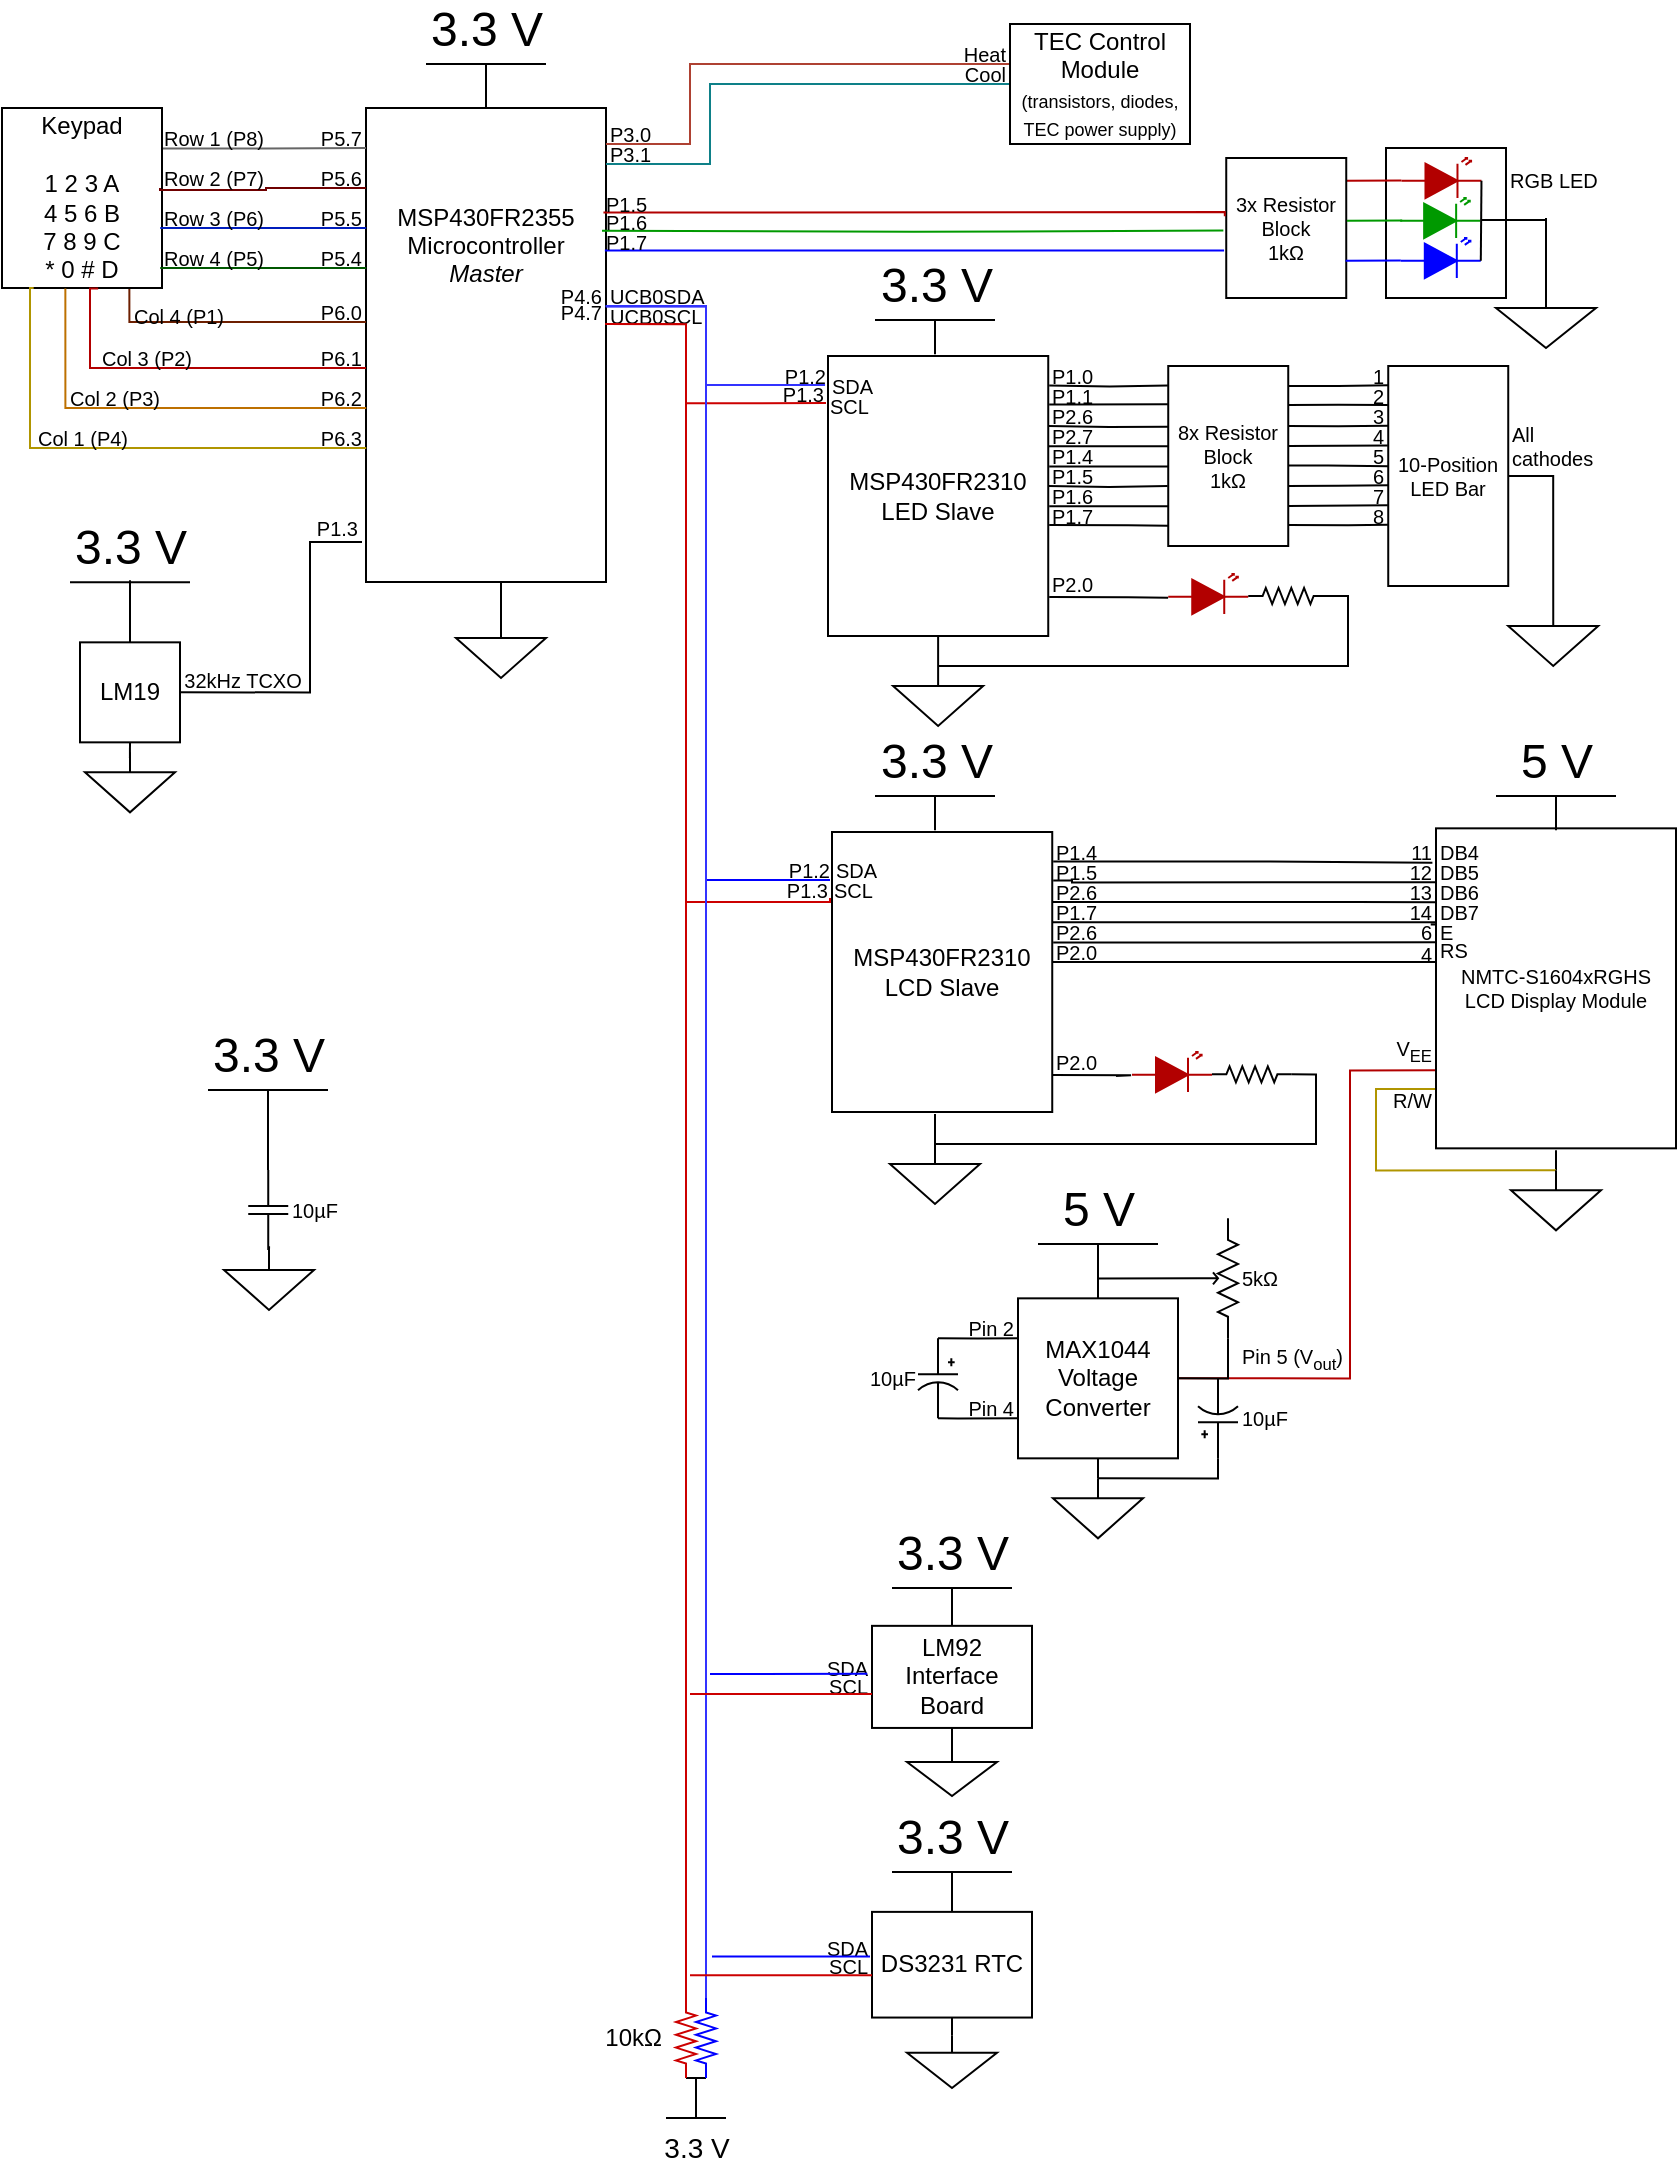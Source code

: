 <mxfile version="26.1.1">
  <diagram name="Page-1" id="Vn4VtxnQyh0I7_o8unmu">
    <mxGraphModel dx="1215" dy="585" grid="1" gridSize="10" guides="1" tooltips="1" connect="1" arrows="1" fold="1" page="1" pageScale="1" pageWidth="850" pageHeight="1100" math="0" shadow="0">
      <root>
        <mxCell id="0" />
        <mxCell id="1" parent="0" />
        <mxCell id="hpG1Qm7mXH6PX7LGlg_h-1" value="MSP430FR2310&lt;br&gt;LED Slave" style="rounded=0;whiteSpace=wrap;html=1;" parent="1" vertex="1">
          <mxGeometry x="419" y="186" width="110.12" height="140" as="geometry" />
        </mxCell>
        <mxCell id="hpG1Qm7mXH6PX7LGlg_h-2" value="8x Resistor Block&lt;br&gt;1kΩ" style="rounded=0;whiteSpace=wrap;html=1;fontSize=10;" parent="1" vertex="1">
          <mxGeometry x="589.12" y="191" width="60" height="90" as="geometry" />
        </mxCell>
        <mxCell id="hpG1Qm7mXH6PX7LGlg_h-3" style="edgeStyle=orthogonalEdgeStyle;rounded=0;orthogonalLoop=1;jettySize=auto;html=1;exitX=1.004;exitY=0.081;exitDx=0;exitDy=0;endArrow=none;endFill=0;exitPerimeter=0;entryX=-0.003;entryY=0.108;entryDx=0;entryDy=0;entryPerimeter=0;fillColor=#f5f5f5;strokeColor=#000000;" parent="1" target="hpG1Qm7mXH6PX7LGlg_h-2" edge="1">
          <mxGeometry relative="1" as="geometry">
            <mxPoint x="529.6" y="200.72" as="sourcePoint" />
            <mxPoint x="599.12" y="201" as="targetPoint" />
            <Array as="points" />
          </mxGeometry>
        </mxCell>
        <mxCell id="hpG1Qm7mXH6PX7LGlg_h-4" style="edgeStyle=orthogonalEdgeStyle;rounded=0;orthogonalLoop=1;jettySize=auto;html=1;endArrow=none;endFill=0;entryX=-0.003;entryY=0.212;entryDx=0;entryDy=0;entryPerimeter=0;exitX=1.004;exitY=0.16;exitDx=0;exitDy=0;exitPerimeter=0;fillColor=#a20025;strokeColor=#000000;" parent="1" target="hpG1Qm7mXH6PX7LGlg_h-2" edge="1">
          <mxGeometry relative="1" as="geometry">
            <mxPoint x="529.6" y="210.2" as="sourcePoint" />
            <mxPoint x="608.82" y="201.08" as="targetPoint" />
            <Array as="points">
              <mxPoint x="539.12" y="210" />
            </Array>
          </mxGeometry>
        </mxCell>
        <mxCell id="hpG1Qm7mXH6PX7LGlg_h-5" style="edgeStyle=orthogonalEdgeStyle;rounded=0;orthogonalLoop=1;jettySize=auto;html=1;endArrow=none;endFill=0;entryX=-0.001;entryY=0.338;entryDx=0;entryDy=0;exitX=1;exitY=0.25;exitDx=0;exitDy=0;entryPerimeter=0;fillColor=#0050ef;strokeColor=#000000;" parent="1" target="hpG1Qm7mXH6PX7LGlg_h-2" edge="1">
          <mxGeometry relative="1" as="geometry">
            <mxPoint x="529.12" y="221" as="sourcePoint" />
            <mxPoint x="608.82" y="201.08" as="targetPoint" />
            <Array as="points" />
          </mxGeometry>
        </mxCell>
        <mxCell id="hpG1Qm7mXH6PX7LGlg_h-6" style="edgeStyle=orthogonalEdgeStyle;rounded=0;orthogonalLoop=1;jettySize=auto;html=1;endArrow=none;endFill=0;exitX=1.001;exitY=0.332;exitDx=0;exitDy=0;exitPerimeter=0;entryX=0.002;entryY=0.446;entryDx=0;entryDy=0;entryPerimeter=0;fillColor=#008a00;strokeColor=#000000;" parent="1" target="hpG1Qm7mXH6PX7LGlg_h-2" edge="1">
          <mxGeometry relative="1" as="geometry">
            <mxPoint x="529.24" y="231.1" as="sourcePoint" />
            <mxPoint x="589.12" y="221" as="targetPoint" />
            <Array as="points">
              <mxPoint x="589.12" y="231" />
            </Array>
          </mxGeometry>
        </mxCell>
        <mxCell id="hpG1Qm7mXH6PX7LGlg_h-7" style="edgeStyle=orthogonalEdgeStyle;rounded=0;orthogonalLoop=1;jettySize=auto;html=1;endArrow=none;endFill=0;entryX=0.002;entryY=0.559;entryDx=0;entryDy=0;entryPerimeter=0;exitX=1.004;exitY=0.417;exitDx=0;exitDy=0;exitPerimeter=0;fillColor=#e3c800;strokeColor=#000000;" parent="1" target="hpG1Qm7mXH6PX7LGlg_h-2" edge="1">
          <mxGeometry relative="1" as="geometry">
            <mxPoint x="529.6" y="241.3" as="sourcePoint" />
            <mxPoint x="608.82" y="201.08" as="targetPoint" />
            <Array as="points">
              <mxPoint x="529.12" y="241" />
              <mxPoint x="589.12" y="241" />
            </Array>
          </mxGeometry>
        </mxCell>
        <mxCell id="hpG1Qm7mXH6PX7LGlg_h-8" style="edgeStyle=orthogonalEdgeStyle;rounded=0;orthogonalLoop=1;jettySize=auto;html=1;endArrow=none;endFill=0;exitX=1;exitY=0.5;exitDx=0;exitDy=0;entryX=-0.005;entryY=0.667;entryDx=0;entryDy=0;entryPerimeter=0;fillColor=#f0a30a;strokeColor=#000000;" parent="1" target="hpG1Qm7mXH6PX7LGlg_h-2" edge="1">
          <mxGeometry relative="1" as="geometry">
            <mxPoint x="529.12" y="251" as="sourcePoint" />
            <mxPoint x="599.12" y="261" as="targetPoint" />
            <Array as="points" />
          </mxGeometry>
        </mxCell>
        <mxCell id="hpG1Qm7mXH6PX7LGlg_h-9" style="edgeStyle=orthogonalEdgeStyle;rounded=0;orthogonalLoop=1;jettySize=auto;html=1;endArrow=none;endFill=0;entryX=-0.001;entryY=0.779;entryDx=0;entryDy=0;entryPerimeter=0;exitX=1.004;exitY=0.584;exitDx=0;exitDy=0;exitPerimeter=0;fillColor=#e51400;strokeColor=#000000;" parent="1" target="hpG1Qm7mXH6PX7LGlg_h-2" edge="1">
          <mxGeometry relative="1" as="geometry">
            <mxPoint x="529.6" y="261.1" as="sourcePoint" />
            <mxPoint x="608.82" y="201.08" as="targetPoint" />
            <Array as="points">
              <mxPoint x="529.12" y="261" />
              <mxPoint x="589.12" y="261" />
            </Array>
          </mxGeometry>
        </mxCell>
        <mxCell id="hpG1Qm7mXH6PX7LGlg_h-10" style="edgeStyle=orthogonalEdgeStyle;rounded=0;orthogonalLoop=1;jettySize=auto;html=1;endArrow=none;endFill=0;exitX=1.004;exitY=0.663;exitDx=0;exitDy=0;exitPerimeter=0;entryX=-0.001;entryY=0.887;entryDx=0;entryDy=0;entryPerimeter=0;fillColor=#a0522d;strokeColor=#000000;" parent="1" target="hpG1Qm7mXH6PX7LGlg_h-2" edge="1">
          <mxGeometry relative="1" as="geometry">
            <mxPoint x="529.6" y="270.56" as="sourcePoint" />
            <mxPoint x="589.12" y="271" as="targetPoint" />
            <Array as="points">
              <mxPoint x="569.12" y="271" />
            </Array>
          </mxGeometry>
        </mxCell>
        <mxCell id="hpG1Qm7mXH6PX7LGlg_h-11" value="P1.0" style="text;html=1;strokeColor=none;fillColor=none;align=left;verticalAlign=middle;whiteSpace=wrap;rounded=0;movable=1;resizable=1;rotatable=1;deletable=1;editable=1;connectable=1;fontSize=10;" parent="1" vertex="1">
          <mxGeometry x="529.12" y="191" width="30" height="10" as="geometry" />
        </mxCell>
        <mxCell id="hpG1Qm7mXH6PX7LGlg_h-12" value="P1.1" style="text;html=1;strokeColor=none;fillColor=none;align=left;verticalAlign=middle;whiteSpace=wrap;rounded=0;movable=1;resizable=1;rotatable=1;deletable=1;editable=1;connectable=1;fontSize=10;" parent="1" vertex="1">
          <mxGeometry x="529.12" y="201" width="30" height="10" as="geometry" />
        </mxCell>
        <mxCell id="hpG1Qm7mXH6PX7LGlg_h-13" value="&lt;span style=&quot;font-weight: normal;&quot;&gt;P2.6&lt;/span&gt;" style="text;html=1;strokeColor=none;fillColor=none;align=left;verticalAlign=middle;whiteSpace=wrap;rounded=0;movable=1;resizable=1;rotatable=1;deletable=1;editable=1;connectable=1;fontSize=10;fontStyle=1" parent="1" vertex="1">
          <mxGeometry x="529.12" y="211" width="30" height="10" as="geometry" />
        </mxCell>
        <mxCell id="hpG1Qm7mXH6PX7LGlg_h-14" value="P2.7" style="text;html=1;strokeColor=none;fillColor=none;align=left;verticalAlign=middle;whiteSpace=wrap;rounded=0;movable=1;resizable=1;rotatable=1;deletable=1;editable=1;connectable=1;fontSize=10;fontStyle=0" parent="1" vertex="1">
          <mxGeometry x="529.12" y="221" width="30" height="10" as="geometry" />
        </mxCell>
        <mxCell id="hpG1Qm7mXH6PX7LGlg_h-15" value="P1.4" style="text;html=1;strokeColor=none;fillColor=none;align=left;verticalAlign=middle;whiteSpace=wrap;rounded=0;movable=1;resizable=1;rotatable=1;deletable=1;editable=1;connectable=1;fontSize=10;" parent="1" vertex="1">
          <mxGeometry x="529.12" y="231" width="30" height="10" as="geometry" />
        </mxCell>
        <mxCell id="hpG1Qm7mXH6PX7LGlg_h-16" value="P1.5" style="text;html=1;strokeColor=none;fillColor=none;align=left;verticalAlign=middle;whiteSpace=wrap;rounded=0;movable=1;resizable=1;rotatable=1;deletable=1;editable=1;connectable=1;fontSize=10;" parent="1" vertex="1">
          <mxGeometry x="529.12" y="241" width="30" height="10" as="geometry" />
        </mxCell>
        <mxCell id="hpG1Qm7mXH6PX7LGlg_h-17" value="P1.6" style="text;html=1;strokeColor=none;fillColor=none;align=left;verticalAlign=middle;whiteSpace=wrap;rounded=0;movable=1;resizable=1;rotatable=1;deletable=1;editable=1;connectable=1;fontSize=10;" parent="1" vertex="1">
          <mxGeometry x="529.12" y="251" width="30" height="10" as="geometry" />
        </mxCell>
        <mxCell id="hpG1Qm7mXH6PX7LGlg_h-18" value="P1.7" style="text;html=1;strokeColor=none;fillColor=none;align=left;verticalAlign=middle;whiteSpace=wrap;rounded=0;movable=1;resizable=1;rotatable=1;deletable=1;editable=1;connectable=1;fontSize=10;" parent="1" vertex="1">
          <mxGeometry x="529.12" y="261" width="30" height="10" as="geometry" />
        </mxCell>
        <mxCell id="hpG1Qm7mXH6PX7LGlg_h-19" value="10-Position LED Bar" style="rounded=0;whiteSpace=wrap;html=1;fontSize=10;" parent="1" vertex="1">
          <mxGeometry x="699.12" y="191" width="60" height="110" as="geometry" />
        </mxCell>
        <mxCell id="hpG1Qm7mXH6PX7LGlg_h-20" style="edgeStyle=orthogonalEdgeStyle;rounded=0;orthogonalLoop=1;jettySize=auto;html=1;exitX=1.003;exitY=0.111;exitDx=0;exitDy=0;endArrow=none;endFill=0;exitPerimeter=0;entryX=0;entryY=0.088;entryDx=0;entryDy=0;entryPerimeter=0;fillColor=#f5f5f5;strokeColor=#000000;" parent="1" source="hpG1Qm7mXH6PX7LGlg_h-2" target="hpG1Qm7mXH6PX7LGlg_h-19" edge="1">
          <mxGeometry relative="1" as="geometry">
            <mxPoint x="639.6" y="200.72" as="sourcePoint" />
            <mxPoint x="718.94" y="200.72" as="targetPoint" />
            <Array as="points" />
          </mxGeometry>
        </mxCell>
        <mxCell id="hpG1Qm7mXH6PX7LGlg_h-21" style="edgeStyle=orthogonalEdgeStyle;rounded=0;orthogonalLoop=1;jettySize=auto;html=1;endArrow=none;endFill=0;entryX=-0.003;entryY=0.177;entryDx=0;entryDy=0;entryPerimeter=0;exitX=1.004;exitY=0.216;exitDx=0;exitDy=0;exitPerimeter=0;fillColor=#a20025;strokeColor=#000000;" parent="1" source="hpG1Qm7mXH6PX7LGlg_h-2" target="hpG1Qm7mXH6PX7LGlg_h-19" edge="1">
          <mxGeometry relative="1" as="geometry">
            <mxPoint x="639.6" y="210.2" as="sourcePoint" />
            <mxPoint x="718.94" y="210.08" as="targetPoint" />
            <Array as="points" />
          </mxGeometry>
        </mxCell>
        <mxCell id="hpG1Qm7mXH6PX7LGlg_h-22" style="edgeStyle=orthogonalEdgeStyle;rounded=0;orthogonalLoop=1;jettySize=auto;html=1;endArrow=none;endFill=0;entryX=0;entryY=0.272;entryDx=0;entryDy=0;exitX=1;exitY=0.334;exitDx=0;exitDy=0;entryPerimeter=0;fillColor=#0050ef;strokeColor=#000000;exitPerimeter=0;" parent="1" source="hpG1Qm7mXH6PX7LGlg_h-2" target="hpG1Qm7mXH6PX7LGlg_h-19" edge="1">
          <mxGeometry relative="1" as="geometry">
            <mxPoint x="639.12" y="221" as="sourcePoint" />
            <mxPoint x="719.06" y="221.42" as="targetPoint" />
            <Array as="points" />
          </mxGeometry>
        </mxCell>
        <mxCell id="hpG1Qm7mXH6PX7LGlg_h-23" style="edgeStyle=orthogonalEdgeStyle;rounded=0;orthogonalLoop=1;jettySize=auto;html=1;endArrow=none;endFill=0;exitX=1.004;exitY=0.444;exitDx=0;exitDy=0;exitPerimeter=0;entryX=-0.003;entryY=0.361;entryDx=0;entryDy=0;entryPerimeter=0;fillColor=#008a00;strokeColor=#000000;" parent="1" source="hpG1Qm7mXH6PX7LGlg_h-2" target="hpG1Qm7mXH6PX7LGlg_h-19" edge="1">
          <mxGeometry relative="1" as="geometry">
            <mxPoint x="639.24" y="230.84" as="sourcePoint" />
            <mxPoint x="719.24" y="231.14" as="targetPoint" />
            <Array as="points">
              <mxPoint x="699.12" y="231" />
            </Array>
          </mxGeometry>
        </mxCell>
        <mxCell id="hpG1Qm7mXH6PX7LGlg_h-24" style="edgeStyle=orthogonalEdgeStyle;rounded=0;orthogonalLoop=1;jettySize=auto;html=1;endArrow=none;endFill=0;entryX=0.004;entryY=0.456;entryDx=0;entryDy=0;entryPerimeter=0;fillColor=#e3c800;strokeColor=#000000;exitX=1.004;exitY=0.553;exitDx=0;exitDy=0;exitPerimeter=0;" parent="1" source="hpG1Qm7mXH6PX7LGlg_h-2" target="hpG1Qm7mXH6PX7LGlg_h-19" edge="1">
          <mxGeometry relative="1" as="geometry">
            <mxPoint x="669.12" y="251" as="sourcePoint" />
            <mxPoint x="719.24" y="241.31" as="targetPoint" />
            <Array as="points">
              <mxPoint x="669.12" y="241" />
            </Array>
          </mxGeometry>
        </mxCell>
        <mxCell id="hpG1Qm7mXH6PX7LGlg_h-25" style="edgeStyle=orthogonalEdgeStyle;rounded=0;orthogonalLoop=1;jettySize=auto;html=1;endArrow=none;endFill=0;exitX=0.998;exitY=0.666;exitDx=0;exitDy=0;entryX=0;entryY=0.542;entryDx=0;entryDy=0;entryPerimeter=0;fillColor=#f0a30a;strokeColor=#000000;exitPerimeter=0;" parent="1" source="hpG1Qm7mXH6PX7LGlg_h-2" target="hpG1Qm7mXH6PX7LGlg_h-19" edge="1">
          <mxGeometry relative="1" as="geometry">
            <mxPoint x="639.12" y="251" as="sourcePoint" />
            <mxPoint x="718.82" y="251.03" as="targetPoint" />
            <Array as="points" />
          </mxGeometry>
        </mxCell>
        <mxCell id="hpG1Qm7mXH6PX7LGlg_h-26" style="edgeStyle=orthogonalEdgeStyle;rounded=0;orthogonalLoop=1;jettySize=auto;html=1;endArrow=none;endFill=0;entryX=-0.003;entryY=0.633;entryDx=0;entryDy=0;entryPerimeter=0;exitX=1.002;exitY=0.778;exitDx=0;exitDy=0;exitPerimeter=0;fillColor=#e51400;strokeColor=#000000;" parent="1" source="hpG1Qm7mXH6PX7LGlg_h-2" target="hpG1Qm7mXH6PX7LGlg_h-19" edge="1">
          <mxGeometry relative="1" as="geometry">
            <mxPoint x="639.6" y="261.08" as="sourcePoint" />
            <mxPoint x="719.06" y="261.11" as="targetPoint" />
            <Array as="points">
              <mxPoint x="699.12" y="261" />
            </Array>
          </mxGeometry>
        </mxCell>
        <mxCell id="hpG1Qm7mXH6PX7LGlg_h-27" style="edgeStyle=orthogonalEdgeStyle;rounded=0;orthogonalLoop=1;jettySize=auto;html=1;endArrow=none;endFill=0;exitX=1;exitY=0.884;exitDx=0;exitDy=0;exitPerimeter=0;entryX=-0.003;entryY=0.722;entryDx=0;entryDy=0;entryPerimeter=0;fillColor=#a0522d;strokeColor=#000000;" parent="1" source="hpG1Qm7mXH6PX7LGlg_h-2" target="hpG1Qm7mXH6PX7LGlg_h-19" edge="1">
          <mxGeometry relative="1" as="geometry">
            <mxPoint x="639.6" y="270.56" as="sourcePoint" />
            <mxPoint x="719.06" y="270.83" as="targetPoint" />
            <Array as="points">
              <mxPoint x="679.12" y="271" />
            </Array>
          </mxGeometry>
        </mxCell>
        <mxCell id="hpG1Qm7mXH6PX7LGlg_h-28" value="1" style="text;html=1;strokeColor=none;fillColor=none;align=right;verticalAlign=middle;whiteSpace=wrap;rounded=0;movable=1;resizable=1;rotatable=1;deletable=1;editable=1;connectable=1;fontSize=10;fontStyle=0" parent="1" vertex="1">
          <mxGeometry x="679.12" y="191" width="20" height="10" as="geometry" />
        </mxCell>
        <mxCell id="hpG1Qm7mXH6PX7LGlg_h-29" value="2" style="text;html=1;strokeColor=none;fillColor=none;align=right;verticalAlign=middle;whiteSpace=wrap;rounded=0;movable=1;resizable=1;rotatable=1;deletable=1;editable=1;connectable=1;fontSize=10;fontStyle=0" parent="1" vertex="1">
          <mxGeometry x="679.12" y="201" width="20" height="10" as="geometry" />
        </mxCell>
        <mxCell id="hpG1Qm7mXH6PX7LGlg_h-30" value="3" style="text;html=1;strokeColor=none;fillColor=none;align=right;verticalAlign=middle;whiteSpace=wrap;rounded=0;movable=1;resizable=1;rotatable=1;deletable=1;editable=1;connectable=1;fontSize=10;fontStyle=0" parent="1" vertex="1">
          <mxGeometry x="679.12" y="211" width="20" height="10" as="geometry" />
        </mxCell>
        <mxCell id="hpG1Qm7mXH6PX7LGlg_h-31" value="4" style="text;html=1;strokeColor=none;fillColor=none;align=right;verticalAlign=middle;whiteSpace=wrap;rounded=0;movable=1;resizable=1;rotatable=1;deletable=1;editable=1;connectable=1;fontSize=10;fontStyle=0" parent="1" vertex="1">
          <mxGeometry x="679.12" y="221" width="20" height="10" as="geometry" />
        </mxCell>
        <mxCell id="hpG1Qm7mXH6PX7LGlg_h-32" value="5" style="text;html=1;strokeColor=none;fillColor=none;align=right;verticalAlign=middle;whiteSpace=wrap;rounded=0;movable=1;resizable=1;rotatable=1;deletable=1;editable=1;connectable=1;fontSize=10;fontStyle=0" parent="1" vertex="1">
          <mxGeometry x="679.12" y="231" width="20" height="10" as="geometry" />
        </mxCell>
        <mxCell id="hpG1Qm7mXH6PX7LGlg_h-33" value="6" style="text;html=1;strokeColor=none;fillColor=none;align=right;verticalAlign=middle;whiteSpace=wrap;rounded=0;movable=1;resizable=1;rotatable=1;deletable=1;editable=1;connectable=1;fontSize=10;fontStyle=0" parent="1" vertex="1">
          <mxGeometry x="679.12" y="241" width="20" height="10" as="geometry" />
        </mxCell>
        <mxCell id="hpG1Qm7mXH6PX7LGlg_h-34" value="7" style="text;html=1;strokeColor=none;fillColor=none;align=right;verticalAlign=middle;whiteSpace=wrap;rounded=0;movable=1;resizable=1;rotatable=1;deletable=1;editable=1;connectable=1;fontSize=10;fontStyle=0" parent="1" vertex="1">
          <mxGeometry x="679.12" y="251" width="20" height="10" as="geometry" />
        </mxCell>
        <mxCell id="hpG1Qm7mXH6PX7LGlg_h-35" value="8" style="text;html=1;strokeColor=none;fillColor=none;align=right;verticalAlign=middle;whiteSpace=wrap;rounded=0;movable=1;resizable=1;rotatable=1;deletable=1;editable=1;connectable=1;fontSize=10;fontStyle=0" parent="1" vertex="1">
          <mxGeometry x="679.12" y="261" width="20" height="10" as="geometry" />
        </mxCell>
        <mxCell id="hpG1Qm7mXH6PX7LGlg_h-36" style="edgeStyle=orthogonalEdgeStyle;rounded=0;orthogonalLoop=1;jettySize=auto;html=1;exitX=0.5;exitY=0;exitDx=0;exitDy=0;exitPerimeter=0;entryX=1;entryY=0.5;entryDx=0;entryDy=0;fontSize=10;endArrow=none;endFill=0;" parent="1" source="hpG1Qm7mXH6PX7LGlg_h-37" target="hpG1Qm7mXH6PX7LGlg_h-19" edge="1">
          <mxGeometry relative="1" as="geometry" />
        </mxCell>
        <mxCell id="hpG1Qm7mXH6PX7LGlg_h-37" value="" style="pointerEvents=1;verticalLabelPosition=bottom;shadow=0;dashed=0;align=center;html=1;verticalAlign=top;shape=mxgraph.electrical.signal_sources.signal_ground;" parent="1" vertex="1">
          <mxGeometry x="759.12" y="311" width="45" height="30" as="geometry" />
        </mxCell>
        <mxCell id="hpG1Qm7mXH6PX7LGlg_h-38" value="All cathodes" style="text;html=1;strokeColor=none;fillColor=none;align=left;verticalAlign=bottom;whiteSpace=wrap;rounded=0;movable=1;resizable=1;rotatable=1;deletable=1;editable=1;connectable=1;fontSize=10;" parent="1" vertex="1">
          <mxGeometry x="759.12" y="221" width="40" height="25" as="geometry" />
        </mxCell>
        <mxCell id="hpG1Qm7mXH6PX7LGlg_h-41" value="P1.2" style="text;html=1;strokeColor=none;fillColor=none;align=right;verticalAlign=middle;whiteSpace=wrap;rounded=0;movable=1;resizable=1;rotatable=1;deletable=1;editable=1;connectable=1;fontSize=10;" parent="1" vertex="1">
          <mxGeometry x="390" y="191" width="30" height="10" as="geometry" />
        </mxCell>
        <mxCell id="hpG1Qm7mXH6PX7LGlg_h-42" value="P1.3" style="text;html=1;strokeColor=none;fillColor=none;align=right;verticalAlign=middle;whiteSpace=wrap;rounded=0;movable=1;resizable=1;rotatable=1;deletable=1;editable=1;connectable=1;fontSize=10;" parent="1" vertex="1">
          <mxGeometry x="389" y="200" width="30" height="10" as="geometry" />
        </mxCell>
        <mxCell id="hpG1Qm7mXH6PX7LGlg_h-43" value="SDA" style="text;html=1;strokeColor=none;fillColor=none;align=left;verticalAlign=middle;whiteSpace=wrap;rounded=0;movable=1;resizable=1;rotatable=1;deletable=1;editable=1;connectable=1;fontSize=10;" parent="1" vertex="1">
          <mxGeometry x="419.12" y="196" width="30" height="10" as="geometry" />
        </mxCell>
        <mxCell id="hpG1Qm7mXH6PX7LGlg_h-44" value="SCL" style="text;html=1;strokeColor=none;fillColor=none;align=left;verticalAlign=middle;whiteSpace=wrap;rounded=0;movable=1;resizable=1;rotatable=1;deletable=1;editable=1;connectable=1;fontSize=10;" parent="1" vertex="1">
          <mxGeometry x="418" y="206" width="30" height="10" as="geometry" />
        </mxCell>
        <mxCell id="hpG1Qm7mXH6PX7LGlg_h-47" value="" style="verticalLabelPosition=bottom;shadow=0;dashed=0;align=center;html=1;verticalAlign=top;shape=mxgraph.electrical.opto_electronics.led_2;pointerEvents=1;direction=east;fillColor=#B20000;fontColor=#ffffff;strokeColor=#B20000;" parent="1" vertex="1">
          <mxGeometry x="589.12" y="295" width="40" height="20" as="geometry" />
        </mxCell>
        <mxCell id="hpG1Qm7mXH6PX7LGlg_h-48" style="edgeStyle=orthogonalEdgeStyle;rounded=0;orthogonalLoop=1;jettySize=auto;html=1;endArrow=none;endFill=0;exitX=1.004;exitY=0.663;exitDx=0;exitDy=0;exitPerimeter=0;entryX=-0.001;entryY=0.887;entryDx=0;entryDy=0;entryPerimeter=0;fillColor=#a0522d;strokeColor=#000000;" parent="1" edge="1">
          <mxGeometry relative="1" as="geometry">
            <mxPoint x="529.6" y="306.56" as="sourcePoint" />
            <mxPoint x="589.06" y="306.83" as="targetPoint" />
            <Array as="points">
              <mxPoint x="569.12" y="307" />
            </Array>
          </mxGeometry>
        </mxCell>
        <mxCell id="hpG1Qm7mXH6PX7LGlg_h-49" value="P2.0" style="text;html=1;strokeColor=none;fillColor=none;align=left;verticalAlign=middle;whiteSpace=wrap;rounded=0;movable=1;resizable=1;rotatable=1;deletable=1;editable=1;connectable=1;fontSize=10;" parent="1" vertex="1">
          <mxGeometry x="529.12" y="295" width="30" height="10" as="geometry" />
        </mxCell>
        <mxCell id="hpG1Qm7mXH6PX7LGlg_h-50" value="" style="pointerEvents=1;verticalLabelPosition=bottom;shadow=0;dashed=0;align=center;html=1;verticalAlign=top;shape=mxgraph.electrical.resistors.resistor_2;" parent="1" vertex="1">
          <mxGeometry x="629.12" y="302" width="39.88" height="8" as="geometry" />
        </mxCell>
        <mxCell id="hpG1Qm7mXH6PX7LGlg_h-52" value="" style="endArrow=none;html=1;rounded=0;exitX=1;exitY=0.5;exitDx=0;exitDy=0;exitPerimeter=0;edgeStyle=orthogonalEdgeStyle;entryX=0.5;entryY=0;entryDx=0;entryDy=0;entryPerimeter=0;" parent="1" source="hpG1Qm7mXH6PX7LGlg_h-50" target="rl5Qvpyl6M8Jd3RO96EI-58" edge="1">
          <mxGeometry width="50" height="50" relative="1" as="geometry">
            <mxPoint x="589" y="277" as="sourcePoint" />
            <mxPoint x="523" y="341" as="targetPoint" />
            <Array as="points">
              <mxPoint x="679" y="306" />
              <mxPoint x="679" y="341" />
            </Array>
          </mxGeometry>
        </mxCell>
        <mxCell id="hpG1Qm7mXH6PX7LGlg_h-54" value="MSP430FR2310&lt;br&gt;LCD Slave" style="rounded=0;whiteSpace=wrap;html=1;" parent="1" vertex="1">
          <mxGeometry x="421" y="424" width="110.12" height="140" as="geometry" />
        </mxCell>
        <mxCell id="hpG1Qm7mXH6PX7LGlg_h-56" style="edgeStyle=orthogonalEdgeStyle;rounded=0;orthogonalLoop=1;jettySize=auto;html=1;exitX=1.004;exitY=0.081;exitDx=0;exitDy=0;endArrow=none;endFill=0;exitPerimeter=0;entryX=-0.015;entryY=0.101;entryDx=0;entryDy=0;entryPerimeter=0;fillColor=#f5f5f5;strokeColor=#000000;" parent="1" edge="1">
          <mxGeometry relative="1" as="geometry">
            <mxPoint x="531.6" y="438.72" as="sourcePoint" />
            <mxPoint x="721.2" y="439.33" as="targetPoint" />
            <Array as="points">
              <mxPoint x="626" y="439" />
              <mxPoint x="721" y="439" />
            </Array>
          </mxGeometry>
        </mxCell>
        <mxCell id="hpG1Qm7mXH6PX7LGlg_h-57" style="edgeStyle=orthogonalEdgeStyle;rounded=0;orthogonalLoop=1;jettySize=auto;html=1;endArrow=none;endFill=0;entryX=0;entryY=1;entryDx=0;entryDy=0;exitX=1.004;exitY=0.16;exitDx=0;exitDy=0;exitPerimeter=0;fillColor=#a20025;strokeColor=#000000;" parent="1" target="rl5Qvpyl6M8Jd3RO96EI-44" edge="1">
          <mxGeometry relative="1" as="geometry">
            <mxPoint x="531.6" y="448.2" as="sourcePoint" />
            <mxPoint x="590.94" y="448.08" as="targetPoint" />
            <Array as="points">
              <mxPoint x="541" y="448" />
            </Array>
          </mxGeometry>
        </mxCell>
        <mxCell id="hpG1Qm7mXH6PX7LGlg_h-58" style="edgeStyle=orthogonalEdgeStyle;rounded=0;orthogonalLoop=1;jettySize=auto;html=1;endArrow=none;endFill=0;entryX=0;entryY=0;entryDx=0;entryDy=0;exitX=1;exitY=0.25;exitDx=0;exitDy=0;fillColor=#0050ef;strokeColor=#000000;" parent="1" target="rl5Qvpyl6M8Jd3RO96EI-46" edge="1">
          <mxGeometry relative="1" as="geometry">
            <mxPoint x="531.12" y="459" as="sourcePoint" />
            <mxPoint x="591.06" y="459.42" as="targetPoint" />
            <Array as="points">
              <mxPoint x="683" y="459" />
              <mxPoint x="683" y="459" />
            </Array>
          </mxGeometry>
        </mxCell>
        <mxCell id="hpG1Qm7mXH6PX7LGlg_h-59" style="edgeStyle=orthogonalEdgeStyle;rounded=0;orthogonalLoop=1;jettySize=auto;html=1;endArrow=none;endFill=0;exitX=1.001;exitY=0.332;exitDx=0;exitDy=0;exitPerimeter=0;entryX=-0.088;entryY=1.108;entryDx=0;entryDy=0;entryPerimeter=0;fillColor=#008a00;strokeColor=#000000;" parent="1" target="rl5Qvpyl6M8Jd3RO96EI-46" edge="1">
          <mxGeometry relative="1" as="geometry">
            <mxPoint x="531.24" y="469.1" as="sourcePoint" />
            <mxPoint x="591.24" y="469.14" as="targetPoint" />
            <Array as="points">
              <mxPoint x="730" y="469" />
            </Array>
          </mxGeometry>
        </mxCell>
        <mxCell id="hpG1Qm7mXH6PX7LGlg_h-60" style="edgeStyle=orthogonalEdgeStyle;rounded=0;orthogonalLoop=1;jettySize=auto;html=1;endArrow=none;endFill=0;entryX=0;entryY=1;entryDx=0;entryDy=0;exitX=1.004;exitY=0.417;exitDx=0;exitDy=0;exitPerimeter=0;fillColor=#e3c800;strokeColor=#000000;" parent="1" target="rl5Qvpyl6M8Jd3RO96EI-41" edge="1">
          <mxGeometry relative="1" as="geometry">
            <mxPoint x="531.6" y="479.3" as="sourcePoint" />
            <mxPoint x="591.24" y="479.31" as="targetPoint" />
            <Array as="points">
              <mxPoint x="632" y="479" />
              <mxPoint x="733" y="479" />
            </Array>
          </mxGeometry>
        </mxCell>
        <mxCell id="hpG1Qm7mXH6PX7LGlg_h-61" style="edgeStyle=orthogonalEdgeStyle;rounded=0;orthogonalLoop=1;jettySize=auto;html=1;endArrow=none;endFill=0;exitX=1;exitY=0.5;exitDx=0;exitDy=0;entryX=-0.078;entryY=0.588;entryDx=0;entryDy=0;entryPerimeter=0;fillColor=#f0a30a;strokeColor=#000000;" parent="1" edge="1">
          <mxGeometry relative="1" as="geometry">
            <mxPoint x="531.12" y="489" as="sourcePoint" />
            <mxPoint x="729.66" y="489.05" as="targetPoint" />
            <Array as="points">
              <mxPoint x="683" y="489" />
              <mxPoint x="683" y="489" />
            </Array>
          </mxGeometry>
        </mxCell>
        <mxCell id="hpG1Qm7mXH6PX7LGlg_h-64" value="P1.4" style="text;html=1;strokeColor=none;fillColor=none;align=left;verticalAlign=middle;whiteSpace=wrap;rounded=0;movable=1;resizable=1;rotatable=1;deletable=1;editable=1;connectable=1;fontSize=10;" parent="1" vertex="1">
          <mxGeometry x="531.12" y="429" width="30" height="10" as="geometry" />
        </mxCell>
        <mxCell id="hpG1Qm7mXH6PX7LGlg_h-65" value="P1.5" style="text;html=1;strokeColor=none;fillColor=none;align=left;verticalAlign=middle;whiteSpace=wrap;rounded=0;movable=1;resizable=1;rotatable=1;deletable=1;editable=1;connectable=1;fontSize=10;" parent="1" vertex="1">
          <mxGeometry x="531.12" y="439" width="30" height="10" as="geometry" />
        </mxCell>
        <mxCell id="hpG1Qm7mXH6PX7LGlg_h-66" value="&lt;span style=&quot;font-weight: normal;&quot;&gt;P2.6&lt;/span&gt;" style="text;html=1;strokeColor=none;fillColor=none;align=left;verticalAlign=middle;whiteSpace=wrap;rounded=0;movable=1;resizable=1;rotatable=1;deletable=1;editable=1;connectable=1;fontSize=10;fontStyle=1" parent="1" vertex="1">
          <mxGeometry x="531.12" y="449" width="30" height="10" as="geometry" />
        </mxCell>
        <mxCell id="hpG1Qm7mXH6PX7LGlg_h-67" value="P1.7" style="text;html=1;strokeColor=none;fillColor=none;align=left;verticalAlign=middle;whiteSpace=wrap;rounded=0;movable=1;resizable=1;rotatable=1;deletable=1;editable=1;connectable=1;fontSize=10;fontStyle=0" parent="1" vertex="1">
          <mxGeometry x="531.12" y="459" width="30" height="10" as="geometry" />
        </mxCell>
        <mxCell id="hpG1Qm7mXH6PX7LGlg_h-68" value="P2.6" style="text;html=1;strokeColor=none;fillColor=none;align=left;verticalAlign=middle;whiteSpace=wrap;rounded=0;movable=1;resizable=1;rotatable=1;deletable=1;editable=1;connectable=1;fontSize=10;" parent="1" vertex="1">
          <mxGeometry x="531.12" y="469" width="30" height="10" as="geometry" />
        </mxCell>
        <mxCell id="hpG1Qm7mXH6PX7LGlg_h-69" value="P2.0" style="text;html=1;strokeColor=none;fillColor=none;align=left;verticalAlign=middle;whiteSpace=wrap;rounded=0;movable=1;resizable=1;rotatable=1;deletable=1;editable=1;connectable=1;fontSize=10;" parent="1" vertex="1">
          <mxGeometry x="531.12" y="479" width="30" height="10" as="geometry" />
        </mxCell>
        <mxCell id="hpG1Qm7mXH6PX7LGlg_h-94" value="P1.2" style="text;html=1;strokeColor=none;fillColor=none;align=right;verticalAlign=middle;whiteSpace=wrap;rounded=0;movable=1;resizable=1;rotatable=1;deletable=1;editable=1;connectable=1;fontSize=10;" parent="1" vertex="1">
          <mxGeometry x="392" y="438" width="30" height="10" as="geometry" />
        </mxCell>
        <mxCell id="hpG1Qm7mXH6PX7LGlg_h-95" value="P1.3" style="text;html=1;strokeColor=none;fillColor=none;align=right;verticalAlign=middle;whiteSpace=wrap;rounded=0;movable=1;resizable=1;rotatable=1;deletable=1;editable=1;connectable=1;fontSize=10;" parent="1" vertex="1">
          <mxGeometry x="391" y="448" width="30" height="10" as="geometry" />
        </mxCell>
        <mxCell id="hpG1Qm7mXH6PX7LGlg_h-96" value="SDA" style="text;html=1;strokeColor=none;fillColor=none;align=left;verticalAlign=middle;whiteSpace=wrap;rounded=0;movable=1;resizable=1;rotatable=1;deletable=1;editable=1;connectable=1;fontSize=10;" parent="1" vertex="1">
          <mxGeometry x="421.12" y="438" width="30" height="10" as="geometry" />
        </mxCell>
        <mxCell id="hpG1Qm7mXH6PX7LGlg_h-97" value="SCL" style="text;html=1;strokeColor=none;fillColor=none;align=left;verticalAlign=middle;whiteSpace=wrap;rounded=0;movable=1;resizable=1;rotatable=1;deletable=1;editable=1;connectable=1;fontSize=10;" parent="1" vertex="1">
          <mxGeometry x="420" y="448" width="30" height="10" as="geometry" />
        </mxCell>
        <mxCell id="rl5Qvpyl6M8Jd3RO96EI-7" style="edgeStyle=orthogonalEdgeStyle;rounded=0;orthogonalLoop=1;jettySize=auto;html=1;exitX=0.5;exitY=1;exitDx=0;exitDy=0;entryX=0.5;entryY=0;entryDx=0;entryDy=0;entryPerimeter=0;fontSize=10;endArrow=none;endFill=0;" parent="1" source="rl5Qvpyl6M8Jd3RO96EI-11" target="rl5Qvpyl6M8Jd3RO96EI-15" edge="1">
          <mxGeometry relative="1" as="geometry" />
        </mxCell>
        <mxCell id="rl5Qvpyl6M8Jd3RO96EI-8" style="edgeStyle=orthogonalEdgeStyle;rounded=0;orthogonalLoop=1;jettySize=auto;html=1;exitX=1;exitY=0.5;exitDx=0;exitDy=0;entryX=1;entryY=0.5;entryDx=0;entryDy=0;entryPerimeter=0;strokeColor=#FFFFFF;fontSize=10;endArrow=none;endFill=0;" parent="1" source="rl5Qvpyl6M8Jd3RO96EI-11" target="rl5Qvpyl6M8Jd3RO96EI-13" edge="1">
          <mxGeometry relative="1" as="geometry" />
        </mxCell>
        <mxCell id="rl5Qvpyl6M8Jd3RO96EI-9" style="edgeStyle=orthogonalEdgeStyle;rounded=0;orthogonalLoop=1;jettySize=auto;html=1;exitX=1;exitY=0.5;exitDx=0;exitDy=0;strokeColor=#B20000;fontSize=10;endArrow=none;endFill=0;entryX=0;entryY=0.75;entryDx=0;entryDy=0;fillColor=#e51400;" parent="1" source="rl5Qvpyl6M8Jd3RO96EI-11" edge="1">
          <mxGeometry relative="1" as="geometry">
            <mxPoint x="723" y="543.17" as="targetPoint" />
            <Array as="points">
              <mxPoint x="680" y="697" />
              <mxPoint x="680" y="543" />
            </Array>
          </mxGeometry>
        </mxCell>
        <mxCell id="rl5Qvpyl6M8Jd3RO96EI-10" style="edgeStyle=orthogonalEdgeStyle;rounded=0;orthogonalLoop=1;jettySize=auto;html=1;exitX=0.5;exitY=0;exitDx=0;exitDy=0;entryX=0.5;entryY=1;entryDx=0;entryDy=0;entryPerimeter=0;fontSize=12;endArrow=none;endFill=0;" parent="1" source="rl5Qvpyl6M8Jd3RO96EI-11" target="rl5Qvpyl6M8Jd3RO96EI-14" edge="1">
          <mxGeometry relative="1" as="geometry">
            <Array as="points">
              <mxPoint x="554" y="647.17" />
            </Array>
          </mxGeometry>
        </mxCell>
        <mxCell id="rl5Qvpyl6M8Jd3RO96EI-11" value="MAX1044&lt;br&gt;Voltage Converter" style="rounded=0;whiteSpace=wrap;html=1;" parent="1" vertex="1">
          <mxGeometry x="514" y="657.17" width="80" height="80" as="geometry" />
        </mxCell>
        <mxCell id="rl5Qvpyl6M8Jd3RO96EI-12" style="edgeStyle=orthogonalEdgeStyle;rounded=0;orthogonalLoop=1;jettySize=auto;html=1;exitX=0;exitY=0.5;exitDx=0;exitDy=0;exitPerimeter=0;entryX=0.5;entryY=0;entryDx=0;entryDy=0;entryPerimeter=0;fontSize=10;endArrow=none;endFill=0;" parent="1" source="rl5Qvpyl6M8Jd3RO96EI-13" target="rl5Qvpyl6M8Jd3RO96EI-15" edge="1">
          <mxGeometry relative="1" as="geometry">
            <Array as="points">
              <mxPoint x="614" y="747.17" />
            </Array>
          </mxGeometry>
        </mxCell>
        <mxCell id="rl5Qvpyl6M8Jd3RO96EI-13" value="10µF" style="pointerEvents=1;verticalLabelPosition=middle;shadow=0;dashed=0;align=left;html=1;verticalAlign=middle;shape=mxgraph.electrical.capacitors.capacitor_3;fontSize=10;direction=north;labelPosition=right;" parent="1" vertex="1">
          <mxGeometry x="604" y="697.17" width="20" height="40" as="geometry" />
        </mxCell>
        <mxCell id="rl5Qvpyl6M8Jd3RO96EI-14" value="5kΩ" style="pointerEvents=1;verticalLabelPosition=middle;shadow=0;dashed=0;align=left;html=1;verticalAlign=middle;shape=mxgraph.electrical.resistors.potentiometer_2;fontSize=10;direction=south;labelPosition=right;" parent="1" vertex="1">
          <mxGeometry x="604" y="617.17" width="20" height="60" as="geometry" />
        </mxCell>
        <mxCell id="rl5Qvpyl6M8Jd3RO96EI-15" value="" style="pointerEvents=1;verticalLabelPosition=bottom;shadow=0;dashed=0;align=center;html=1;verticalAlign=top;shape=mxgraph.electrical.signal_sources.signal_ground;" parent="1" vertex="1">
          <mxGeometry x="531.5" y="747.17" width="45" height="30" as="geometry" />
        </mxCell>
        <mxCell id="rl5Qvpyl6M8Jd3RO96EI-16" style="edgeStyle=orthogonalEdgeStyle;rounded=0;orthogonalLoop=1;jettySize=auto;html=1;exitX=0.5;exitY=0;exitDx=0;exitDy=0;exitPerimeter=0;entryX=0.5;entryY=0;entryDx=0;entryDy=0;strokeColor=#FFFFFF;fontSize=10;endArrow=none;endFill=0;" parent="1" source="rl5Qvpyl6M8Jd3RO96EI-17" target="rl5Qvpyl6M8Jd3RO96EI-11" edge="1">
          <mxGeometry relative="1" as="geometry" />
        </mxCell>
        <mxCell id="rl5Qvpyl6M8Jd3RO96EI-17" value="5 V" style="verticalLabelPosition=top;verticalAlign=bottom;shape=mxgraph.electrical.signal_sources.vdd;shadow=0;dashed=0;align=center;strokeWidth=1;fontSize=24;html=1;flipV=1;" parent="1" vertex="1">
          <mxGeometry x="524" y="630" width="60" height="27.17" as="geometry" />
        </mxCell>
        <mxCell id="rl5Qvpyl6M8Jd3RO96EI-18" style="edgeStyle=orthogonalEdgeStyle;rounded=0;orthogonalLoop=1;jettySize=auto;html=1;exitX=0.5;exitY=1;exitDx=0;exitDy=0;entryX=0.5;entryY=0;entryDx=0;entryDy=0;entryPerimeter=0;fontSize=10;endArrow=none;endFill=0;" parent="1" target="rl5Qvpyl6M8Jd3RO96EI-29" edge="1">
          <mxGeometry relative="1" as="geometry">
            <mxPoint x="783" y="583.17" as="sourcePoint" />
          </mxGeometry>
        </mxCell>
        <mxCell id="rl5Qvpyl6M8Jd3RO96EI-19" value="NMTC-S1604xRGHS&lt;br&gt;LCD Display Module" style="rounded=0;whiteSpace=wrap;html=1;fontSize=10;" parent="1" vertex="1">
          <mxGeometry x="723" y="422.17" width="120" height="160" as="geometry" />
        </mxCell>
        <mxCell id="rl5Qvpyl6M8Jd3RO96EI-20" style="edgeStyle=orthogonalEdgeStyle;rounded=0;orthogonalLoop=1;jettySize=auto;html=1;exitX=0;exitY=0.5;exitDx=0;exitDy=0;exitPerimeter=0;entryX=0;entryY=0.25;entryDx=0;entryDy=0;fontSize=10;endArrow=none;endFill=0;" parent="1" source="rl5Qvpyl6M8Jd3RO96EI-22" target="rl5Qvpyl6M8Jd3RO96EI-11" edge="1">
          <mxGeometry relative="1" as="geometry">
            <Array as="points">
              <mxPoint x="494" y="677.17" />
              <mxPoint x="494" y="677.17" />
            </Array>
          </mxGeometry>
        </mxCell>
        <mxCell id="rl5Qvpyl6M8Jd3RO96EI-21" style="edgeStyle=orthogonalEdgeStyle;rounded=0;orthogonalLoop=1;jettySize=auto;html=1;exitX=1;exitY=0.5;exitDx=0;exitDy=0;exitPerimeter=0;entryX=0;entryY=0.75;entryDx=0;entryDy=0;fontSize=10;endArrow=none;endFill=0;" parent="1" source="rl5Qvpyl6M8Jd3RO96EI-22" target="rl5Qvpyl6M8Jd3RO96EI-11" edge="1">
          <mxGeometry relative="1" as="geometry">
            <Array as="points">
              <mxPoint x="484" y="717.17" />
              <mxPoint x="484" y="717.17" />
            </Array>
          </mxGeometry>
        </mxCell>
        <mxCell id="rl5Qvpyl6M8Jd3RO96EI-22" value="10µF" style="pointerEvents=1;verticalLabelPosition=middle;shadow=0;dashed=0;align=right;html=1;verticalAlign=middle;shape=mxgraph.electrical.capacitors.capacitor_3;fontSize=10;direction=south;labelPosition=left;" parent="1" vertex="1">
          <mxGeometry x="464" y="677.17" width="20" height="40" as="geometry" />
        </mxCell>
        <mxCell id="rl5Qvpyl6M8Jd3RO96EI-23" value="Pin 5 (V&lt;sub&gt;out&lt;/sub&gt;)" style="text;html=1;strokeColor=none;fillColor=none;align=left;verticalAlign=bottom;whiteSpace=wrap;rounded=0;movable=1;resizable=1;rotatable=1;deletable=1;editable=1;connectable=1;fontSize=10;" parent="1" vertex="1">
          <mxGeometry x="624" y="687.17" width="57.5" height="10" as="geometry" />
        </mxCell>
        <mxCell id="rl5Qvpyl6M8Jd3RO96EI-24" value="Pin 2" style="text;html=1;strokeColor=none;fillColor=none;align=right;verticalAlign=middle;whiteSpace=wrap;rounded=0;movable=1;resizable=1;rotatable=1;deletable=1;editable=1;connectable=1;fontSize=10;" parent="1" vertex="1">
          <mxGeometry x="484" y="667.17" width="30" height="10" as="geometry" />
        </mxCell>
        <mxCell id="rl5Qvpyl6M8Jd3RO96EI-25" value="Pin 4" style="text;html=1;strokeColor=none;fillColor=none;align=right;verticalAlign=middle;whiteSpace=wrap;rounded=0;movable=1;resizable=1;rotatable=1;deletable=1;editable=1;connectable=1;fontSize=10;" parent="1" vertex="1">
          <mxGeometry x="484" y="707.17" width="30" height="10" as="geometry" />
        </mxCell>
        <mxCell id="rl5Qvpyl6M8Jd3RO96EI-26" value="V&lt;sub&gt;EE&lt;/sub&gt;" style="text;html=1;strokeColor=none;fillColor=none;align=right;verticalAlign=bottom;whiteSpace=wrap;rounded=0;movable=1;resizable=1;rotatable=1;deletable=1;editable=1;connectable=1;fontSize=10;" parent="1" vertex="1">
          <mxGeometry x="693" y="533.17" width="30" height="10" as="geometry" />
        </mxCell>
        <mxCell id="rl5Qvpyl6M8Jd3RO96EI-27" style="edgeStyle=orthogonalEdgeStyle;rounded=0;orthogonalLoop=1;jettySize=auto;html=1;strokeColor=#B09500;fontSize=10;endArrow=none;endFill=0;entryX=-0.004;entryY=0.808;entryDx=0;entryDy=0;entryPerimeter=0;exitX=0.5;exitY=0;exitDx=0;exitDy=0;exitPerimeter=0;fillColor=#e3c800;" parent="1" source="rl5Qvpyl6M8Jd3RO96EI-29" edge="1">
          <mxGeometry relative="1" as="geometry">
            <mxPoint x="722.52" y="552.45" as="targetPoint" />
            <mxPoint x="703" y="623.17" as="sourcePoint" />
            <Array as="points">
              <mxPoint x="693" y="593.17" />
              <mxPoint x="693" y="552.17" />
            </Array>
          </mxGeometry>
        </mxCell>
        <mxCell id="rl5Qvpyl6M8Jd3RO96EI-28" value="R/W" style="text;html=1;strokeColor=none;fillColor=none;align=right;verticalAlign=middle;whiteSpace=wrap;rounded=0;movable=1;resizable=1;rotatable=1;deletable=1;editable=1;connectable=1;fontSize=10;" parent="1" vertex="1">
          <mxGeometry x="693" y="553.17" width="30" height="10" as="geometry" />
        </mxCell>
        <mxCell id="rl5Qvpyl6M8Jd3RO96EI-29" value="" style="pointerEvents=1;verticalLabelPosition=bottom;shadow=0;dashed=0;align=center;html=1;verticalAlign=top;shape=mxgraph.electrical.signal_sources.signal_ground;" parent="1" vertex="1">
          <mxGeometry x="760.5" y="593.17" width="45" height="30" as="geometry" />
        </mxCell>
        <mxCell id="rl5Qvpyl6M8Jd3RO96EI-30" style="edgeStyle=orthogonalEdgeStyle;rounded=0;orthogonalLoop=1;jettySize=auto;html=1;exitX=0.5;exitY=0;exitDx=0;exitDy=0;exitPerimeter=0;entryX=0.5;entryY=0;entryDx=0;entryDy=0;strokeColor=#FFFFFF;fontSize=10;endArrow=none;endFill=0;" parent="1" source="rl5Qvpyl6M8Jd3RO96EI-31" edge="1">
          <mxGeometry relative="1" as="geometry">
            <mxPoint x="783" y="423.17" as="targetPoint" />
          </mxGeometry>
        </mxCell>
        <mxCell id="rl5Qvpyl6M8Jd3RO96EI-31" value="5&amp;nbsp;V" style="verticalLabelPosition=top;verticalAlign=bottom;shape=mxgraph.electrical.signal_sources.vdd;shadow=0;dashed=0;align=center;strokeWidth=1;fontSize=24;html=1;flipV=1;" parent="1" vertex="1">
          <mxGeometry x="753" y="406" width="60" height="17.17" as="geometry" />
        </mxCell>
        <mxCell id="rl5Qvpyl6M8Jd3RO96EI-32" style="edgeStyle=orthogonalEdgeStyle;rounded=0;orthogonalLoop=1;jettySize=auto;html=1;exitX=1;exitY=0.5;exitDx=0;exitDy=0;fontSize=10;endArrow=none;endFill=0;entryX=1;entryY=0.25;entryDx=0;entryDy=0;entryPerimeter=0;" parent="1" source="rl5Qvpyl6M8Jd3RO96EI-11" target="rl5Qvpyl6M8Jd3RO96EI-14" edge="1">
          <mxGeometry relative="1" as="geometry">
            <mxPoint x="774" y="677.17" as="targetPoint" />
            <mxPoint x="594" y="697.202" as="sourcePoint" />
            <Array as="points">
              <mxPoint x="619" y="697.17" />
            </Array>
          </mxGeometry>
        </mxCell>
        <mxCell id="rl5Qvpyl6M8Jd3RO96EI-41" value="E" style="text;html=1;strokeColor=none;fillColor=none;align=left;verticalAlign=middle;whiteSpace=wrap;rounded=0;movable=1;resizable=1;rotatable=1;deletable=1;editable=1;connectable=1;fontSize=10;fontStyle=0" parent="1" vertex="1">
          <mxGeometry x="723" y="469.17" width="30" height="10" as="geometry" />
        </mxCell>
        <mxCell id="rl5Qvpyl6M8Jd3RO96EI-43" value="DB4" style="text;html=1;strokeColor=none;fillColor=none;align=left;verticalAlign=middle;whiteSpace=wrap;rounded=0;movable=1;resizable=1;rotatable=1;deletable=1;editable=1;connectable=1;fontSize=10;fontStyle=0" parent="1" vertex="1">
          <mxGeometry x="723" y="429.17" width="30" height="10" as="geometry" />
        </mxCell>
        <mxCell id="rl5Qvpyl6M8Jd3RO96EI-44" value="DB5" style="text;html=1;strokeColor=none;fillColor=none;align=left;verticalAlign=middle;whiteSpace=wrap;rounded=0;movable=1;resizable=1;rotatable=1;deletable=1;editable=1;connectable=1;fontSize=10;fontStyle=0" parent="1" vertex="1">
          <mxGeometry x="723" y="439.17" width="30" height="10" as="geometry" />
        </mxCell>
        <mxCell id="rl5Qvpyl6M8Jd3RO96EI-45" value="DB6" style="text;html=1;strokeColor=none;fillColor=none;align=left;verticalAlign=middle;whiteSpace=wrap;rounded=0;movable=1;resizable=1;rotatable=1;deletable=1;editable=1;connectable=1;fontSize=10;fontStyle=0" parent="1" vertex="1">
          <mxGeometry x="723" y="449.17" width="30" height="10" as="geometry" />
        </mxCell>
        <mxCell id="rl5Qvpyl6M8Jd3RO96EI-46" value="DB7" style="text;html=1;strokeColor=none;fillColor=none;align=left;verticalAlign=middle;whiteSpace=wrap;rounded=0;movable=1;resizable=1;rotatable=1;deletable=1;editable=1;connectable=1;fontSize=10;fontStyle=0" parent="1" vertex="1">
          <mxGeometry x="723" y="459.17" width="30" height="10" as="geometry" />
        </mxCell>
        <mxCell id="rl5Qvpyl6M8Jd3RO96EI-58" value="" style="pointerEvents=1;verticalLabelPosition=bottom;shadow=0;dashed=0;align=center;html=1;verticalAlign=top;shape=mxgraph.electrical.signal_sources.signal_ground;" parent="1" vertex="1">
          <mxGeometry x="451.56" y="341" width="45" height="30" as="geometry" />
        </mxCell>
        <mxCell id="rl5Qvpyl6M8Jd3RO96EI-59" value="" style="endArrow=none;html=1;rounded=0;entryX=0.5;entryY=1;entryDx=0;entryDy=0;exitX=0.5;exitY=0;exitDx=0;exitDy=0;exitPerimeter=0;" parent="1" source="rl5Qvpyl6M8Jd3RO96EI-58" target="hpG1Qm7mXH6PX7LGlg_h-1" edge="1">
          <mxGeometry width="50" height="50" relative="1" as="geometry">
            <mxPoint x="693" y="521" as="sourcePoint" />
            <mxPoint x="743" y="471" as="targetPoint" />
          </mxGeometry>
        </mxCell>
        <mxCell id="rl5Qvpyl6M8Jd3RO96EI-60" value="" style="verticalLabelPosition=bottom;shadow=0;dashed=0;align=center;html=1;verticalAlign=top;shape=mxgraph.electrical.opto_electronics.led_2;pointerEvents=1;direction=east;fillColor=#B20000;fontColor=#ffffff;strokeColor=#B20000;" parent="1" vertex="1">
          <mxGeometry x="571.0" y="534" width="40" height="20" as="geometry" />
        </mxCell>
        <mxCell id="rl5Qvpyl6M8Jd3RO96EI-61" style="edgeStyle=orthogonalEdgeStyle;rounded=0;orthogonalLoop=1;jettySize=auto;html=1;endArrow=none;endFill=0;exitX=1.004;exitY=0.663;exitDx=0;exitDy=0;exitPerimeter=0;fillColor=#a0522d;strokeColor=#000000;" parent="1" edge="1">
          <mxGeometry relative="1" as="geometry">
            <mxPoint x="531.04" y="545.56" as="sourcePoint" />
            <mxPoint x="563" y="546" as="targetPoint" />
            <Array as="points">
              <mxPoint x="570.56" y="546" />
            </Array>
          </mxGeometry>
        </mxCell>
        <mxCell id="rl5Qvpyl6M8Jd3RO96EI-62" value="P2.0" style="text;html=1;strokeColor=none;fillColor=none;align=left;verticalAlign=middle;whiteSpace=wrap;rounded=0;movable=1;resizable=1;rotatable=1;deletable=1;editable=1;connectable=1;fontSize=10;" parent="1" vertex="1">
          <mxGeometry x="530.56" y="534" width="30" height="10" as="geometry" />
        </mxCell>
        <mxCell id="rl5Qvpyl6M8Jd3RO96EI-63" value="" style="pointerEvents=1;verticalLabelPosition=bottom;shadow=0;dashed=0;align=center;html=1;verticalAlign=top;shape=mxgraph.electrical.resistors.resistor_2;" parent="1" vertex="1">
          <mxGeometry x="611.0" y="541.17" width="39.88" height="8" as="geometry" />
        </mxCell>
        <mxCell id="rl5Qvpyl6M8Jd3RO96EI-64" value="" style="endArrow=none;html=1;rounded=0;exitX=1;exitY=0.5;exitDx=0;exitDy=0;exitPerimeter=0;edgeStyle=orthogonalEdgeStyle;entryX=0.5;entryY=0;entryDx=0;entryDy=0;entryPerimeter=0;" parent="1" source="rl5Qvpyl6M8Jd3RO96EI-63" target="rl5Qvpyl6M8Jd3RO96EI-65" edge="1">
          <mxGeometry width="50" height="50" relative="1" as="geometry">
            <mxPoint x="587.44" y="516" as="sourcePoint" />
            <mxPoint x="521.44" y="580" as="targetPoint" />
            <Array as="points">
              <mxPoint x="663" y="545" />
              <mxPoint x="663" y="580" />
            </Array>
          </mxGeometry>
        </mxCell>
        <mxCell id="rl5Qvpyl6M8Jd3RO96EI-65" value="" style="pointerEvents=1;verticalLabelPosition=bottom;shadow=0;dashed=0;align=center;html=1;verticalAlign=top;shape=mxgraph.electrical.signal_sources.signal_ground;" parent="1" vertex="1">
          <mxGeometry x="450" y="580" width="45" height="30" as="geometry" />
        </mxCell>
        <mxCell id="rl5Qvpyl6M8Jd3RO96EI-66" value="" style="endArrow=none;html=1;rounded=0;entryX=0.5;entryY=1;entryDx=0;entryDy=0;exitX=0.5;exitY=0;exitDx=0;exitDy=0;exitPerimeter=0;" parent="1" source="rl5Qvpyl6M8Jd3RO96EI-65" edge="1">
          <mxGeometry width="50" height="50" relative="1" as="geometry">
            <mxPoint x="691.44" y="760" as="sourcePoint" />
            <mxPoint x="472.5" y="565" as="targetPoint" />
          </mxGeometry>
        </mxCell>
        <mxCell id="rl5Qvpyl6M8Jd3RO96EI-68" style="edgeStyle=orthogonalEdgeStyle;rounded=0;orthogonalLoop=1;jettySize=auto;html=1;exitX=0.5;exitY=0;exitDx=0;exitDy=0;exitPerimeter=0;entryX=0.5;entryY=0;entryDx=0;entryDy=0;strokeColor=#FFFFFF;fontSize=10;endArrow=none;endFill=0;" parent="1" source="rl5Qvpyl6M8Jd3RO96EI-69" edge="1">
          <mxGeometry relative="1" as="geometry">
            <mxPoint x="472.5" y="423.17" as="targetPoint" />
          </mxGeometry>
        </mxCell>
        <mxCell id="rl5Qvpyl6M8Jd3RO96EI-69" value="3.3 V" style="verticalLabelPosition=top;verticalAlign=bottom;shape=mxgraph.electrical.signal_sources.vdd;shadow=0;dashed=0;align=center;strokeWidth=1;fontSize=24;html=1;flipV=1;" parent="1" vertex="1">
          <mxGeometry x="442.5" y="406" width="60" height="17.17" as="geometry" />
        </mxCell>
        <mxCell id="rl5Qvpyl6M8Jd3RO96EI-70" style="edgeStyle=orthogonalEdgeStyle;rounded=0;orthogonalLoop=1;jettySize=auto;html=1;exitX=0.5;exitY=0;exitDx=0;exitDy=0;exitPerimeter=0;entryX=0.5;entryY=0;entryDx=0;entryDy=0;strokeColor=#FFFFFF;fontSize=10;endArrow=none;endFill=0;" parent="1" source="rl5Qvpyl6M8Jd3RO96EI-71" edge="1">
          <mxGeometry relative="1" as="geometry">
            <mxPoint x="472.5" y="185.17" as="targetPoint" />
          </mxGeometry>
        </mxCell>
        <mxCell id="rl5Qvpyl6M8Jd3RO96EI-71" value="3.3 V" style="verticalLabelPosition=top;verticalAlign=bottom;shape=mxgraph.electrical.signal_sources.vdd;shadow=0;dashed=0;align=center;strokeWidth=1;fontSize=24;html=1;flipV=1;" parent="1" vertex="1">
          <mxGeometry x="442.5" y="168" width="60" height="17.17" as="geometry" />
        </mxCell>
        <mxCell id="rl5Qvpyl6M8Jd3RO96EI-74" value="6" style="text;html=1;strokeColor=none;fillColor=none;align=right;verticalAlign=middle;whiteSpace=wrap;rounded=0;movable=1;resizable=1;rotatable=1;deletable=1;editable=1;connectable=1;fontSize=10;fontStyle=0" parent="1" vertex="1">
          <mxGeometry x="693" y="469.17" width="30" height="10" as="geometry" />
        </mxCell>
        <mxCell id="rl5Qvpyl6M8Jd3RO96EI-75" value="4" style="text;html=1;strokeColor=none;fillColor=none;align=right;verticalAlign=middle;whiteSpace=wrap;rounded=0;movable=1;resizable=1;rotatable=1;deletable=1;editable=1;connectable=1;fontSize=10;fontStyle=0" parent="1" vertex="1">
          <mxGeometry x="693" y="480.17" width="30" height="10" as="geometry" />
        </mxCell>
        <mxCell id="rl5Qvpyl6M8Jd3RO96EI-76" value="11" style="text;html=1;strokeColor=none;fillColor=none;align=right;verticalAlign=middle;whiteSpace=wrap;rounded=0;movable=1;resizable=1;rotatable=1;deletable=1;editable=1;connectable=1;fontSize=10;fontStyle=0" parent="1" vertex="1">
          <mxGeometry x="693" y="429.17" width="30" height="10" as="geometry" />
        </mxCell>
        <mxCell id="rl5Qvpyl6M8Jd3RO96EI-77" value="12" style="text;html=1;strokeColor=none;fillColor=none;align=right;verticalAlign=middle;whiteSpace=wrap;rounded=0;movable=1;resizable=1;rotatable=1;deletable=1;editable=1;connectable=1;fontSize=10;fontStyle=0" parent="1" vertex="1">
          <mxGeometry x="693" y="439.17" width="30" height="10" as="geometry" />
        </mxCell>
        <mxCell id="rl5Qvpyl6M8Jd3RO96EI-78" value="13" style="text;html=1;strokeColor=none;fillColor=none;align=right;verticalAlign=middle;whiteSpace=wrap;rounded=0;movable=1;resizable=1;rotatable=1;deletable=1;editable=1;connectable=1;fontSize=10;fontStyle=0" parent="1" vertex="1">
          <mxGeometry x="693" y="449.17" width="30" height="10" as="geometry" />
        </mxCell>
        <mxCell id="rl5Qvpyl6M8Jd3RO96EI-79" value="14" style="text;html=1;strokeColor=none;fillColor=none;align=right;verticalAlign=middle;whiteSpace=wrap;rounded=0;movable=1;resizable=1;rotatable=1;deletable=1;editable=1;connectable=1;fontSize=10;fontStyle=0" parent="1" vertex="1">
          <mxGeometry x="693" y="459.17" width="30" height="10" as="geometry" />
        </mxCell>
        <mxCell id="rl5Qvpyl6M8Jd3RO96EI-80" value="RS" style="text;html=1;strokeColor=none;fillColor=none;align=left;verticalAlign=middle;whiteSpace=wrap;rounded=0;movable=1;resizable=1;rotatable=1;deletable=1;editable=1;connectable=1;fontSize=10;fontStyle=0" parent="1" vertex="1">
          <mxGeometry x="723" y="478.17" width="30" height="10" as="geometry" />
        </mxCell>
        <mxCell id="rl5Qvpyl6M8Jd3RO96EI-134" style="edgeStyle=orthogonalEdgeStyle;rounded=0;orthogonalLoop=1;jettySize=auto;html=1;exitX=0.5;exitY=1;exitDx=0;exitDy=0;entryX=0.5;entryY=0;entryDx=0;entryDy=0;entryPerimeter=0;endArrow=none;endFill=0;" parent="1" source="rl5Qvpyl6M8Jd3RO96EI-135" target="rl5Qvpyl6M8Jd3RO96EI-140" edge="1">
          <mxGeometry relative="1" as="geometry" />
        </mxCell>
        <mxCell id="rl5Qvpyl6M8Jd3RO96EI-135" value="MSP430FR2355&lt;br&gt;Microcontroller&lt;br&gt;&lt;i&gt;Master&lt;/i&gt;&lt;div&gt;&lt;i&gt;&lt;br&gt;&lt;/i&gt;&lt;/div&gt;&lt;div&gt;&lt;i&gt;&lt;br&gt;&lt;/i&gt;&lt;/div&gt;&lt;div&gt;&lt;i&gt;&lt;br&gt;&lt;/i&gt;&lt;/div&gt;&lt;div&gt;&lt;i&gt;&lt;br&gt;&lt;/i&gt;&lt;/div&gt;&lt;div&gt;&lt;i&gt;&lt;br&gt;&lt;/i&gt;&lt;/div&gt;&lt;div&gt;&lt;i&gt;&lt;br&gt;&lt;/i&gt;&lt;/div&gt;&lt;div&gt;&lt;i&gt;&lt;br&gt;&lt;/i&gt;&lt;/div&gt;" style="rounded=0;whiteSpace=wrap;html=1;" parent="1" vertex="1">
          <mxGeometry x="188" y="62" width="120" height="237" as="geometry" />
        </mxCell>
        <mxCell id="rl5Qvpyl6M8Jd3RO96EI-136" style="edgeStyle=orthogonalEdgeStyle;rounded=0;orthogonalLoop=1;jettySize=auto;html=1;exitX=1.005;exitY=0.403;exitDx=0;exitDy=0;entryX=1;entryY=1;entryDx=0;entryDy=0;endArrow=none;endFill=0;exitPerimeter=0;fillColor=#f5f5f5;strokeColor=#666666;" parent="1" target="rl5Qvpyl6M8Jd3RO96EI-148" edge="1">
          <mxGeometry relative="1" as="geometry">
            <mxPoint x="78.4" y="82.27" as="sourcePoint" />
            <mxPoint x="197.88" y="82.8" as="targetPoint" />
            <Array as="points">
              <mxPoint x="138" y="82" />
              <mxPoint x="138" y="82" />
            </Array>
          </mxGeometry>
        </mxCell>
        <mxCell id="rl5Qvpyl6M8Jd3RO96EI-137" value="Keypad&lt;br&gt;&lt;br&gt;1 2 3 A&lt;br&gt;4 5 6 B&lt;br&gt;7 8 9 C&lt;br&gt;* 0 # D" style="rounded=0;whiteSpace=wrap;html=1;" parent="1" vertex="1">
          <mxGeometry x="6" y="62" width="80" height="90" as="geometry" />
        </mxCell>
        <mxCell id="rl5Qvpyl6M8Jd3RO96EI-138" style="edgeStyle=orthogonalEdgeStyle;rounded=0;orthogonalLoop=1;jettySize=auto;html=1;exitX=0.5;exitY=0;exitDx=0;exitDy=0;exitPerimeter=0;entryX=0.5;entryY=0;entryDx=0;entryDy=0;endArrow=none;endFill=0;" parent="1" source="rl5Qvpyl6M8Jd3RO96EI-139" target="rl5Qvpyl6M8Jd3RO96EI-135" edge="1">
          <mxGeometry relative="1" as="geometry" />
        </mxCell>
        <mxCell id="rl5Qvpyl6M8Jd3RO96EI-139" value="3.3 V" style="verticalLabelPosition=top;verticalAlign=bottom;shape=mxgraph.electrical.signal_sources.vdd;shadow=0;dashed=0;align=center;strokeWidth=1;fontSize=24;html=1;flipV=1;" parent="1" vertex="1">
          <mxGeometry x="218" y="40" width="60" height="22" as="geometry" />
        </mxCell>
        <mxCell id="rl5Qvpyl6M8Jd3RO96EI-140" value="" style="pointerEvents=1;verticalLabelPosition=bottom;shadow=0;dashed=0;align=center;html=1;verticalAlign=top;shape=mxgraph.electrical.signal_sources.signal_ground;" parent="1" vertex="1">
          <mxGeometry x="233" y="317" width="45" height="30" as="geometry" />
        </mxCell>
        <mxCell id="rl5Qvpyl6M8Jd3RO96EI-141" value="Row 1 (P8)" style="text;html=1;strokeColor=none;fillColor=none;align=left;verticalAlign=middle;whiteSpace=wrap;rounded=0;movable=1;resizable=1;rotatable=1;deletable=1;editable=1;connectable=1;fontSize=10;" parent="1" vertex="1">
          <mxGeometry x="85" y="72" width="60" height="10" as="geometry" />
        </mxCell>
        <mxCell id="rl5Qvpyl6M8Jd3RO96EI-142" style="edgeStyle=orthogonalEdgeStyle;rounded=0;orthogonalLoop=1;jettySize=auto;html=1;exitX=0;exitY=1;exitDx=0;exitDy=0;entryX=1;entryY=1;entryDx=0;entryDy=0;endArrow=none;endFill=0;fillColor=#a20025;strokeColor=#6F0000;" parent="1" source="rl5Qvpyl6M8Jd3RO96EI-143" target="rl5Qvpyl6M8Jd3RO96EI-149" edge="1">
          <mxGeometry relative="1" as="geometry">
            <mxPoint x="78.4" y="102.27" as="sourcePoint" />
            <mxPoint x="197.88" y="102.8" as="targetPoint" />
            <Array as="points">
              <mxPoint x="138" y="103" />
            </Array>
          </mxGeometry>
        </mxCell>
        <mxCell id="rl5Qvpyl6M8Jd3RO96EI-143" value="Row 2 (P7)" style="text;html=1;strokeColor=none;fillColor=none;align=left;verticalAlign=middle;whiteSpace=wrap;rounded=0;movable=1;resizable=1;rotatable=1;deletable=1;editable=1;connectable=1;fontSize=10;" parent="1" vertex="1">
          <mxGeometry x="85" y="92" width="60" height="10" as="geometry" />
        </mxCell>
        <mxCell id="rl5Qvpyl6M8Jd3RO96EI-144" style="edgeStyle=orthogonalEdgeStyle;rounded=0;orthogonalLoop=1;jettySize=auto;html=1;exitX=0;exitY=1;exitDx=0;exitDy=0;entryX=1;entryY=1;entryDx=0;entryDy=0;endArrow=none;endFill=0;fillColor=#0050ef;strokeColor=#001DBC;" parent="1" source="rl5Qvpyl6M8Jd3RO96EI-145" target="rl5Qvpyl6M8Jd3RO96EI-150" edge="1">
          <mxGeometry relative="1" as="geometry">
            <mxPoint x="78.52" y="122.27" as="sourcePoint" />
            <mxPoint x="198.0" y="122.8" as="targetPoint" />
            <Array as="points">
              <mxPoint x="140" y="122" />
              <mxPoint x="140" y="122" />
            </Array>
          </mxGeometry>
        </mxCell>
        <mxCell id="rl5Qvpyl6M8Jd3RO96EI-145" value="Row 3 (P6)" style="text;html=1;strokeColor=none;fillColor=none;align=left;verticalAlign=middle;whiteSpace=wrap;rounded=0;movable=1;resizable=1;rotatable=1;deletable=1;editable=1;connectable=1;fontSize=10;" parent="1" vertex="1">
          <mxGeometry x="85.12" y="112" width="59.88" height="10" as="geometry" />
        </mxCell>
        <mxCell id="rl5Qvpyl6M8Jd3RO96EI-146" style="edgeStyle=orthogonalEdgeStyle;rounded=0;orthogonalLoop=1;jettySize=auto;html=1;exitX=0;exitY=1;exitDx=0;exitDy=0;entryX=1;entryY=1;entryDx=0;entryDy=0;endArrow=none;endFill=0;fillColor=#008a00;strokeColor=#005700;" parent="1" source="rl5Qvpyl6M8Jd3RO96EI-147" target="rl5Qvpyl6M8Jd3RO96EI-151" edge="1">
          <mxGeometry relative="1" as="geometry">
            <mxPoint x="78.52" y="142.27" as="sourcePoint" />
            <mxPoint x="198.0" y="142.8" as="targetPoint" />
            <Array as="points">
              <mxPoint x="140" y="142" />
              <mxPoint x="140" y="142" />
            </Array>
          </mxGeometry>
        </mxCell>
        <mxCell id="rl5Qvpyl6M8Jd3RO96EI-147" value="Row 4 (P5)" style="text;html=1;strokeColor=none;fillColor=none;align=left;verticalAlign=middle;whiteSpace=wrap;rounded=0;movable=1;resizable=1;rotatable=1;deletable=1;editable=1;connectable=1;fontSize=10;" parent="1" vertex="1">
          <mxGeometry x="85.12" y="132" width="59.88" height="10" as="geometry" />
        </mxCell>
        <mxCell id="rl5Qvpyl6M8Jd3RO96EI-148" value="P5.7" style="text;html=1;strokeColor=none;fillColor=none;align=right;verticalAlign=middle;whiteSpace=wrap;rounded=0;movable=1;resizable=1;rotatable=1;deletable=1;editable=1;connectable=1;fontSize=10;" parent="1" vertex="1">
          <mxGeometry x="158" y="72" width="30" height="10" as="geometry" />
        </mxCell>
        <mxCell id="rl5Qvpyl6M8Jd3RO96EI-149" value="P5.6" style="text;html=1;strokeColor=none;fillColor=none;align=right;verticalAlign=middle;whiteSpace=wrap;rounded=0;movable=1;resizable=1;rotatable=1;deletable=1;editable=1;connectable=1;fontSize=10;" parent="1" vertex="1">
          <mxGeometry x="158" y="92" width="30" height="10" as="geometry" />
        </mxCell>
        <mxCell id="rl5Qvpyl6M8Jd3RO96EI-150" value="P5.5" style="text;html=1;strokeColor=none;fillColor=none;align=right;verticalAlign=middle;whiteSpace=wrap;rounded=0;movable=1;resizable=1;rotatable=1;deletable=1;editable=1;connectable=1;fontSize=10;" parent="1" vertex="1">
          <mxGeometry x="158" y="112" width="30.12" height="10" as="geometry" />
        </mxCell>
        <mxCell id="rl5Qvpyl6M8Jd3RO96EI-151" value="P5.4" style="text;html=1;strokeColor=none;fillColor=none;align=right;verticalAlign=middle;whiteSpace=wrap;rounded=0;movable=1;resizable=1;rotatable=1;deletable=1;editable=1;connectable=1;fontSize=10;" parent="1" vertex="1">
          <mxGeometry x="158" y="132" width="30.12" height="10" as="geometry" />
        </mxCell>
        <mxCell id="rl5Qvpyl6M8Jd3RO96EI-152" style="edgeStyle=orthogonalEdgeStyle;rounded=0;orthogonalLoop=1;jettySize=auto;html=1;exitX=0.198;exitY=1;exitDx=0;exitDy=0;endArrow=none;endFill=0;exitPerimeter=0;fillColor=#e3c800;strokeColor=#B09500;entryX=1;entryY=1;entryDx=0;entryDy=0;" parent="1" source="rl5Qvpyl6M8Jd3RO96EI-137" target="rl5Qvpyl6M8Jd3RO96EI-159" edge="1">
          <mxGeometry relative="1" as="geometry">
            <mxPoint x="-1.48" y="202.0" as="sourcePoint" />
            <mxPoint x="98" y="262" as="targetPoint" />
            <Array as="points">
              <mxPoint x="20" y="152" />
              <mxPoint x="20" y="232" />
            </Array>
          </mxGeometry>
        </mxCell>
        <mxCell id="rl5Qvpyl6M8Jd3RO96EI-153" style="edgeStyle=orthogonalEdgeStyle;rounded=0;orthogonalLoop=1;jettySize=auto;html=1;endArrow=none;endFill=0;exitX=0.796;exitY=1.006;exitDx=0;exitDy=0;exitPerimeter=0;fillColor=#a0522d;strokeColor=#6D1F00;entryX=1;entryY=1;entryDx=0;entryDy=0;" parent="1" source="rl5Qvpyl6M8Jd3RO96EI-137" target="rl5Qvpyl6M8Jd3RO96EI-156" edge="1">
          <mxGeometry relative="1" as="geometry">
            <mxPoint x="78" y="172" as="sourcePoint" />
            <mxPoint x="118" y="182" as="targetPoint" />
            <Array as="points">
              <mxPoint x="70" y="169" />
              <mxPoint x="188" y="169" />
            </Array>
          </mxGeometry>
        </mxCell>
        <mxCell id="rl5Qvpyl6M8Jd3RO96EI-154" style="edgeStyle=orthogonalEdgeStyle;rounded=0;orthogonalLoop=1;jettySize=auto;html=1;endArrow=none;endFill=0;exitX=0.396;exitY=1.003;exitDx=0;exitDy=0;exitPerimeter=0;entryX=1;entryY=1;entryDx=0;entryDy=0;fillColor=#f0a30a;strokeColor=#BD7000;" parent="1" source="rl5Qvpyl6M8Jd3RO96EI-137" target="rl5Qvpyl6M8Jd3RO96EI-158" edge="1">
          <mxGeometry relative="1" as="geometry">
            <mxPoint x="78" y="172" as="sourcePoint" />
            <mxPoint x="138" y="192" as="targetPoint" />
            <Array as="points">
              <mxPoint x="38" y="212" />
            </Array>
          </mxGeometry>
        </mxCell>
        <mxCell id="rl5Qvpyl6M8Jd3RO96EI-155" style="edgeStyle=orthogonalEdgeStyle;rounded=0;orthogonalLoop=1;jettySize=auto;html=1;endArrow=none;endFill=0;exitX=0.601;exitY=1.003;exitDx=0;exitDy=0;exitPerimeter=0;entryX=1;entryY=1;entryDx=0;entryDy=0;fillColor=#e51400;strokeColor=#B20000;" parent="1" source="rl5Qvpyl6M8Jd3RO96EI-137" target="rl5Qvpyl6M8Jd3RO96EI-157" edge="1">
          <mxGeometry relative="1" as="geometry">
            <mxPoint x="78" y="172" as="sourcePoint" />
            <mxPoint x="178" y="192" as="targetPoint" />
            <Array as="points">
              <mxPoint x="50" y="152" />
              <mxPoint x="50" y="192" />
            </Array>
          </mxGeometry>
        </mxCell>
        <mxCell id="rl5Qvpyl6M8Jd3RO96EI-156" value="P6.0" style="text;html=1;strokeColor=none;fillColor=none;align=right;verticalAlign=middle;whiteSpace=wrap;rounded=0;movable=1;resizable=1;rotatable=1;deletable=1;editable=1;connectable=1;fontSize=10;" parent="1" vertex="1">
          <mxGeometry x="158" y="159" width="30" height="10" as="geometry" />
        </mxCell>
        <mxCell id="rl5Qvpyl6M8Jd3RO96EI-157" value="P6.1" style="text;html=1;strokeColor=none;fillColor=none;align=right;verticalAlign=middle;whiteSpace=wrap;rounded=0;movable=1;resizable=1;rotatable=1;deletable=1;editable=1;connectable=1;fontSize=10;" parent="1" vertex="1">
          <mxGeometry x="158" y="182" width="30" height="10" as="geometry" />
        </mxCell>
        <mxCell id="rl5Qvpyl6M8Jd3RO96EI-158" value="P6.2" style="text;html=1;strokeColor=none;fillColor=none;align=right;verticalAlign=middle;whiteSpace=wrap;rounded=0;movable=1;resizable=1;rotatable=1;deletable=1;editable=1;connectable=1;fontSize=10;" parent="1" vertex="1">
          <mxGeometry x="158" y="202" width="30.12" height="10" as="geometry" />
        </mxCell>
        <mxCell id="rl5Qvpyl6M8Jd3RO96EI-159" value="P6.3" style="text;html=1;strokeColor=none;fillColor=none;align=right;verticalAlign=middle;whiteSpace=wrap;rounded=0;movable=1;resizable=1;rotatable=1;deletable=1;editable=1;connectable=1;fontSize=10;" parent="1" vertex="1">
          <mxGeometry x="158" y="222" width="30.12" height="10" as="geometry" />
        </mxCell>
        <mxCell id="rl5Qvpyl6M8Jd3RO96EI-160" style="edgeStyle=orthogonalEdgeStyle;rounded=0;orthogonalLoop=1;jettySize=auto;html=1;exitX=0.999;exitY=0.056;exitDx=0;exitDy=0;endArrow=none;endFill=0;exitPerimeter=0;fillColor=#d80073;strokeColor=#0000FF;entryX=0;entryY=0;entryDx=0;entryDy=0;" parent="1" target="hpG1Qm7mXH6PX7LGlg_h-97" edge="1">
          <mxGeometry relative="1" as="geometry">
            <mxPoint x="307.88" y="161.08" as="sourcePoint" />
            <mxPoint x="418.0" y="481.0" as="targetPoint" />
            <Array as="points">
              <mxPoint x="358" y="161" />
              <mxPoint x="358" y="448" />
            </Array>
          </mxGeometry>
        </mxCell>
        <mxCell id="rl5Qvpyl6M8Jd3RO96EI-161" style="edgeStyle=orthogonalEdgeStyle;rounded=0;orthogonalLoop=1;jettySize=auto;html=1;exitX=0.998;exitY=0.111;exitDx=0;exitDy=0;endArrow=none;endFill=0;exitPerimeter=0;fillColor=#60a917;strokeColor=#CC0000;entryX=0;entryY=1;entryDx=0;entryDy=0;" parent="1" edge="1">
          <mxGeometry relative="1" as="geometry">
            <mxPoint x="307.76" y="169.98" as="sourcePoint" />
            <mxPoint x="420" y="457" as="targetPoint" />
            <Array as="points">
              <mxPoint x="348" y="170" />
              <mxPoint x="348" y="459" />
              <mxPoint x="420" y="459" />
            </Array>
          </mxGeometry>
        </mxCell>
        <mxCell id="rl5Qvpyl6M8Jd3RO96EI-162" style="edgeStyle=orthogonalEdgeStyle;rounded=0;orthogonalLoop=1;jettySize=auto;html=1;exitX=0.998;exitY=0.111;exitDx=0;exitDy=0;endArrow=none;endFill=0;exitPerimeter=0;entryX=0;entryY=0.163;entryDx=0;entryDy=0;entryPerimeter=0;fillColor=#60a917;strokeColor=#CC0000;" parent="1" edge="1">
          <mxGeometry relative="1" as="geometry">
            <mxPoint x="307.76" y="169.98" as="sourcePoint" />
            <mxPoint x="418" y="209.56" as="targetPoint" />
            <Array as="points">
              <mxPoint x="348" y="170" />
              <mxPoint x="348" y="210" />
            </Array>
          </mxGeometry>
        </mxCell>
        <mxCell id="rl5Qvpyl6M8Jd3RO96EI-163" style="edgeStyle=orthogonalEdgeStyle;rounded=0;orthogonalLoop=1;jettySize=auto;html=1;exitX=0.999;exitY=0.056;exitDx=0;exitDy=0;endArrow=none;endFill=0;exitPerimeter=0;entryX=-0.004;entryY=0.079;entryDx=0;entryDy=0;entryPerimeter=0;fillColor=#d80073;strokeColor=#3333FF;" parent="1" edge="1">
          <mxGeometry relative="1" as="geometry">
            <mxPoint x="307.88" y="161.08" as="sourcePoint" />
            <mxPoint x="417.52" y="200.48" as="targetPoint" />
            <Array as="points">
              <mxPoint x="358" y="161" />
              <mxPoint x="358" y="201" />
            </Array>
          </mxGeometry>
        </mxCell>
        <mxCell id="rl5Qvpyl6M8Jd3RO96EI-164" value="UCB0SDA" style="text;html=1;strokeColor=none;fillColor=none;align=left;verticalAlign=middle;whiteSpace=wrap;rounded=0;movable=1;resizable=1;rotatable=1;deletable=1;editable=1;connectable=1;fontSize=10;" parent="1" vertex="1">
          <mxGeometry x="308" y="151" width="50" height="10" as="geometry" />
        </mxCell>
        <mxCell id="rl5Qvpyl6M8Jd3RO96EI-165" value="UCB0SCL" style="text;html=1;strokeColor=none;fillColor=none;align=left;verticalAlign=middle;whiteSpace=wrap;rounded=0;movable=1;resizable=1;rotatable=1;deletable=1;editable=1;connectable=1;fontSize=10;" parent="1" vertex="1">
          <mxGeometry x="308" y="161" width="50" height="10" as="geometry" />
        </mxCell>
        <mxCell id="rl5Qvpyl6M8Jd3RO96EI-175" style="edgeStyle=orthogonalEdgeStyle;rounded=0;orthogonalLoop=1;jettySize=auto;html=1;exitX=1;exitY=0.5;exitDx=0;exitDy=0;exitPerimeter=0;entryX=0.5;entryY=0;entryDx=0;entryDy=0;entryPerimeter=0;fontSize=14;endArrow=none;endFill=0;" parent="1" source="rl5Qvpyl6M8Jd3RO96EI-176" target="rl5Qvpyl6M8Jd3RO96EI-181" edge="1">
          <mxGeometry relative="1" as="geometry" />
        </mxCell>
        <mxCell id="rl5Qvpyl6M8Jd3RO96EI-176" value="" style="pointerEvents=1;verticalLabelPosition=middle;shadow=0;dashed=0;align=right;html=1;verticalAlign=middle;shape=mxgraph.electrical.resistors.resistor_2;direction=south;labelPosition=left;fillColor=#60a917;fontColor=#F0F0F0;strokeColor=#CC0000;" parent="1" vertex="1">
          <mxGeometry x="343" y="1007" width="10" height="40" as="geometry" />
        </mxCell>
        <mxCell id="rl5Qvpyl6M8Jd3RO96EI-177" style="edgeStyle=orthogonalEdgeStyle;rounded=0;orthogonalLoop=1;jettySize=auto;html=1;exitX=1;exitY=0.5;exitDx=0;exitDy=0;exitPerimeter=0;entryX=0.5;entryY=0;entryDx=0;entryDy=0;entryPerimeter=0;fontSize=14;endArrow=none;endFill=0;" parent="1" source="rl5Qvpyl6M8Jd3RO96EI-178" target="rl5Qvpyl6M8Jd3RO96EI-181" edge="1">
          <mxGeometry relative="1" as="geometry" />
        </mxCell>
        <mxCell id="rl5Qvpyl6M8Jd3RO96EI-178" value="" style="pointerEvents=1;verticalLabelPosition=bottom;shadow=0;dashed=0;align=center;html=1;verticalAlign=top;shape=mxgraph.electrical.resistors.resistor_2;direction=south;fillColor=#d80073;fontColor=#ffffff;strokeColor=#0000FF;" parent="1" vertex="1">
          <mxGeometry x="353" y="1007" width="10" height="40" as="geometry" />
        </mxCell>
        <mxCell id="rl5Qvpyl6M8Jd3RO96EI-179" style="edgeStyle=orthogonalEdgeStyle;rounded=0;orthogonalLoop=1;jettySize=auto;html=1;exitX=0.999;exitY=0.056;exitDx=0;exitDy=0;endArrow=none;endFill=0;exitPerimeter=0;fillColor=#d80073;strokeColor=#3333FF;entryX=0;entryY=0.5;entryDx=0;entryDy=0;entryPerimeter=0;" parent="1" target="rl5Qvpyl6M8Jd3RO96EI-178" edge="1">
          <mxGeometry relative="1" as="geometry">
            <mxPoint x="307.88" y="161.08" as="sourcePoint" />
            <mxPoint x="398" y="451" as="targetPoint" />
            <Array as="points">
              <mxPoint x="358" y="161" />
            </Array>
          </mxGeometry>
        </mxCell>
        <mxCell id="rl5Qvpyl6M8Jd3RO96EI-180" style="edgeStyle=orthogonalEdgeStyle;rounded=0;orthogonalLoop=1;jettySize=auto;html=1;exitX=-0.005;exitY=0.905;exitDx=0;exitDy=0;endArrow=none;endFill=0;exitPerimeter=0;fillColor=#60a917;strokeColor=#CC0000;entryX=0;entryY=0.5;entryDx=0;entryDy=0;entryPerimeter=0;" parent="1" source="rl5Qvpyl6M8Jd3RO96EI-165" target="rl5Qvpyl6M8Jd3RO96EI-176" edge="1">
          <mxGeometry relative="1" as="geometry">
            <mxPoint x="307.76" y="170.98" as="sourcePoint" />
            <mxPoint x="378" y="451" as="targetPoint" />
            <Array as="points">
              <mxPoint x="348" y="170" />
            </Array>
          </mxGeometry>
        </mxCell>
        <mxCell id="rl5Qvpyl6M8Jd3RO96EI-181" value="3.3 V" style="verticalLabelPosition=bottom;verticalAlign=top;shape=mxgraph.electrical.signal_sources.vdd;shadow=0;dashed=0;align=center;strokeWidth=1;fontSize=14;html=1;flipV=1;direction=west;labelPosition=center;" parent="1" vertex="1">
          <mxGeometry x="338" y="1057" width="30" height="10" as="geometry" />
        </mxCell>
        <mxCell id="rl5Qvpyl6M8Jd3RO96EI-182" value="10kΩ" style="text;html=1;align=right;verticalAlign=middle;whiteSpace=wrap;rounded=0;" parent="1" vertex="1">
          <mxGeometry x="303" y="1022" width="35" height="10" as="geometry" />
        </mxCell>
        <mxCell id="rl5Qvpyl6M8Jd3RO96EI-183" value="Col 4 (P1)" style="text;html=1;strokeColor=none;fillColor=none;align=left;verticalAlign=middle;whiteSpace=wrap;rounded=0;movable=1;resizable=1;rotatable=1;deletable=1;editable=1;connectable=1;fontSize=10;" parent="1" vertex="1">
          <mxGeometry x="70" y="161" width="59.88" height="10" as="geometry" />
        </mxCell>
        <mxCell id="rl5Qvpyl6M8Jd3RO96EI-184" value="Col 3 (P2)" style="text;html=1;strokeColor=none;fillColor=none;align=left;verticalAlign=middle;whiteSpace=wrap;rounded=0;movable=1;resizable=1;rotatable=1;deletable=1;editable=1;connectable=1;fontSize=10;" parent="1" vertex="1">
          <mxGeometry x="54" y="182" width="59.88" height="10" as="geometry" />
        </mxCell>
        <mxCell id="rl5Qvpyl6M8Jd3RO96EI-185" value="Col 2 (P3)" style="text;html=1;strokeColor=none;fillColor=none;align=left;verticalAlign=middle;whiteSpace=wrap;rounded=0;movable=1;resizable=1;rotatable=1;deletable=1;editable=1;connectable=1;fontSize=10;" parent="1" vertex="1">
          <mxGeometry x="38" y="202" width="59.88" height="10" as="geometry" />
        </mxCell>
        <mxCell id="rl5Qvpyl6M8Jd3RO96EI-186" value="Col 1 (P4)" style="text;html=1;strokeColor=none;fillColor=none;align=left;verticalAlign=middle;whiteSpace=wrap;rounded=0;movable=1;resizable=1;rotatable=1;deletable=1;editable=1;connectable=1;fontSize=10;" parent="1" vertex="1">
          <mxGeometry x="22" y="222" width="59.88" height="10" as="geometry" />
        </mxCell>
        <mxCell id="rl5Qvpyl6M8Jd3RO96EI-189" value="" style="rounded=0;whiteSpace=wrap;html=1;" parent="1" vertex="1">
          <mxGeometry x="698" y="82" width="60" height="75" as="geometry" />
        </mxCell>
        <mxCell id="rl5Qvpyl6M8Jd3RO96EI-190" style="edgeStyle=orthogonalEdgeStyle;rounded=0;orthogonalLoop=1;jettySize=auto;html=1;entryX=0;entryY=0.57;entryDx=0;entryDy=0;entryPerimeter=0;endArrow=none;endFill=0;exitX=0.999;exitY=0.886;exitDx=0;exitDy=0;exitPerimeter=0;fillColor=#e51400;strokeColor=#B20000;" parent="1" target="rl5Qvpyl6M8Jd3RO96EI-191" edge="1">
          <mxGeometry relative="1" as="geometry">
            <mxPoint x="678.12" y="98.32" as="sourcePoint" />
          </mxGeometry>
        </mxCell>
        <mxCell id="rl5Qvpyl6M8Jd3RO96EI-191" value="" style="verticalLabelPosition=bottom;shadow=0;dashed=0;align=center;html=1;verticalAlign=top;shape=mxgraph.electrical.opto_electronics.led_2;pointerEvents=1;direction=east;fillColor=#B20000;fontColor=#ffffff;strokeColor=#B20000;" parent="1" vertex="1">
          <mxGeometry x="705.74" y="87" width="40" height="20" as="geometry" />
        </mxCell>
        <mxCell id="rl5Qvpyl6M8Jd3RO96EI-192" value="3x Resistor Block&lt;br&gt;1kΩ" style="rounded=0;whiteSpace=wrap;html=1;fontSize=10;" parent="1" vertex="1">
          <mxGeometry x="618.12" y="87" width="60" height="70" as="geometry" />
        </mxCell>
        <mxCell id="rl5Qvpyl6M8Jd3RO96EI-193" style="edgeStyle=orthogonalEdgeStyle;rounded=0;orthogonalLoop=1;jettySize=auto;html=1;entryX=0;entryY=0.57;entryDx=0;entryDy=0;entryPerimeter=0;endArrow=none;endFill=0;exitX=0.999;exitY=0.886;exitDx=0;exitDy=0;exitPerimeter=0;fillColor=#e51400;strokeColor=#009900;" parent="1" edge="1">
          <mxGeometry relative="1" as="geometry">
            <mxPoint x="678.45" y="118.32" as="sourcePoint" />
            <mxPoint x="706.07" y="118.4" as="targetPoint" />
          </mxGeometry>
        </mxCell>
        <mxCell id="rl5Qvpyl6M8Jd3RO96EI-194" value="" style="verticalLabelPosition=bottom;shadow=0;dashed=0;align=center;html=1;verticalAlign=top;shape=mxgraph.electrical.opto_electronics.led_2;pointerEvents=1;direction=east;fillColor=#009900;fontColor=#ffffff;strokeColor=#009900;" parent="1" vertex="1">
          <mxGeometry x="705.07" y="107" width="40" height="20" as="geometry" />
        </mxCell>
        <mxCell id="rl5Qvpyl6M8Jd3RO96EI-195" style="edgeStyle=orthogonalEdgeStyle;rounded=0;orthogonalLoop=1;jettySize=auto;html=1;entryX=0;entryY=0.57;entryDx=0;entryDy=0;entryPerimeter=0;endArrow=none;endFill=0;exitX=0.999;exitY=0.886;exitDx=0;exitDy=0;exitPerimeter=0;fillColor=#e51400;strokeColor=#0000FF;" parent="1" target="rl5Qvpyl6M8Jd3RO96EI-196" edge="1">
          <mxGeometry relative="1" as="geometry">
            <mxPoint x="677.78" y="138.32" as="sourcePoint" />
          </mxGeometry>
        </mxCell>
        <mxCell id="rl5Qvpyl6M8Jd3RO96EI-196" value="" style="verticalLabelPosition=bottom;shadow=0;dashed=0;align=center;html=1;verticalAlign=top;shape=mxgraph.electrical.opto_electronics.led_2;pointerEvents=1;direction=east;fillColor=#0000FF;fontColor=#ffffff;strokeColor=#0000FF;" parent="1" vertex="1">
          <mxGeometry x="705.4" y="127" width="40" height="20" as="geometry" />
        </mxCell>
        <mxCell id="rl5Qvpyl6M8Jd3RO96EI-197" value="" style="pointerEvents=1;verticalLabelPosition=bottom;shadow=0;dashed=0;align=center;html=1;verticalAlign=top;shape=mxgraph.electrical.signal_sources.signal_ground;" parent="1" vertex="1">
          <mxGeometry x="753" y="152" width="50" height="30" as="geometry" />
        </mxCell>
        <mxCell id="rl5Qvpyl6M8Jd3RO96EI-198" style="edgeStyle=orthogonalEdgeStyle;rounded=0;orthogonalLoop=1;jettySize=auto;html=1;entryX=-0.012;entryY=0.088;entryDx=0;entryDy=0;entryPerimeter=0;endArrow=none;endFill=0;exitX=1.004;exitY=0.61;exitDx=0;exitDy=0;exitPerimeter=0;fillColor=#e51400;strokeColor=#B20000;" parent="1" edge="1">
          <mxGeometry relative="1" as="geometry">
            <mxPoint x="306.72" y="114.3" as="sourcePoint" />
            <mxPoint x="617.4" y="116.16" as="targetPoint" />
            <Array as="points">
              <mxPoint x="336" y="114" />
              <mxPoint x="617" y="114" />
            </Array>
          </mxGeometry>
        </mxCell>
        <mxCell id="rl5Qvpyl6M8Jd3RO96EI-199" style="edgeStyle=orthogonalEdgeStyle;rounded=0;orthogonalLoop=1;jettySize=auto;html=1;entryX=-0.024;entryY=0.19;entryDx=0;entryDy=0;entryPerimeter=0;endArrow=none;endFill=0;exitX=1;exitY=0.671;exitDx=0;exitDy=0;exitPerimeter=0;fillColor=#e51400;strokeColor=#009900;" parent="1" edge="1">
          <mxGeometry relative="1" as="geometry">
            <mxPoint x="306" y="123.43" as="sourcePoint" />
            <mxPoint x="616.68" y="123.3" as="targetPoint" />
          </mxGeometry>
        </mxCell>
        <mxCell id="rl5Qvpyl6M8Jd3RO96EI-200" style="edgeStyle=orthogonalEdgeStyle;rounded=0;orthogonalLoop=1;jettySize=auto;html=1;entryX=-0.018;entryY=0.332;entryDx=0;entryDy=0;entryPerimeter=0;endArrow=none;endFill=0;exitX=1.008;exitY=0.731;exitDx=0;exitDy=0;exitPerimeter=0;fillColor=#e51400;strokeColor=#0000FF;" parent="1" edge="1">
          <mxGeometry relative="1" as="geometry">
            <mxPoint x="307.44" y="133.23" as="sourcePoint" />
            <mxPoint x="617.04" y="133.24" as="targetPoint" />
            <Array as="points" />
          </mxGeometry>
        </mxCell>
        <mxCell id="rl5Qvpyl6M8Jd3RO96EI-201" value="P1.5" style="text;html=1;strokeColor=none;fillColor=none;align=left;verticalAlign=middle;whiteSpace=wrap;rounded=0;movable=1;resizable=1;rotatable=1;deletable=1;editable=1;connectable=1;fontSize=10;" parent="1" vertex="1">
          <mxGeometry x="306" y="105" width="30" height="10" as="geometry" />
        </mxCell>
        <mxCell id="rl5Qvpyl6M8Jd3RO96EI-202" value="P1.6" style="text;html=1;strokeColor=none;fillColor=none;align=left;verticalAlign=middle;whiteSpace=wrap;rounded=0;movable=1;resizable=1;rotatable=1;deletable=1;editable=1;connectable=1;fontSize=10;" parent="1" vertex="1">
          <mxGeometry x="306" y="114" width="30" height="10" as="geometry" />
        </mxCell>
        <mxCell id="rl5Qvpyl6M8Jd3RO96EI-203" value="P1.7" style="text;html=1;strokeColor=none;fillColor=none;align=left;verticalAlign=middle;whiteSpace=wrap;rounded=0;movable=1;resizable=1;rotatable=1;deletable=1;editable=1;connectable=1;fontSize=10;" parent="1" vertex="1">
          <mxGeometry x="306.12" y="124" width="30" height="10" as="geometry" />
        </mxCell>
        <mxCell id="rl5Qvpyl6M8Jd3RO96EI-204" value="" style="endArrow=none;html=1;rounded=0;strokeColor=#000000;fillColor=#000000;entryX=1;entryY=0.57;entryDx=0;entryDy=0;entryPerimeter=0;exitX=1;exitY=0.57;exitDx=0;exitDy=0;exitPerimeter=0;" parent="1" source="rl5Qvpyl6M8Jd3RO96EI-196" target="rl5Qvpyl6M8Jd3RO96EI-191" edge="1">
          <mxGeometry width="50" height="50" relative="1" as="geometry">
            <mxPoint x="718" y="147" as="sourcePoint" />
            <mxPoint x="768" y="97" as="targetPoint" />
          </mxGeometry>
        </mxCell>
        <mxCell id="rl5Qvpyl6M8Jd3RO96EI-205" value="" style="endArrow=none;html=1;rounded=0;strokeColor=#000000;fillColor=#000000;" parent="1" edge="1">
          <mxGeometry width="50" height="50" relative="1" as="geometry">
            <mxPoint x="778" y="118" as="sourcePoint" />
            <mxPoint x="746" y="118" as="targetPoint" />
          </mxGeometry>
        </mxCell>
        <mxCell id="rl5Qvpyl6M8Jd3RO96EI-206" value="" style="endArrow=none;html=1;rounded=0;strokeColor=#000000;fillColor=#000000;exitX=0.5;exitY=0;exitDx=0;exitDy=0;exitPerimeter=0;" parent="1" source="rl5Qvpyl6M8Jd3RO96EI-197" edge="1">
          <mxGeometry width="50" height="50" relative="1" as="geometry">
            <mxPoint x="778.0" y="157" as="sourcePoint" />
            <mxPoint x="778" y="117" as="targetPoint" />
          </mxGeometry>
        </mxCell>
        <mxCell id="rl5Qvpyl6M8Jd3RO96EI-207" value="" style="endArrow=none;html=1;rounded=0;strokeColor=#000000;fillColor=#000000;exitX=0.5;exitY=0;exitDx=0;exitDy=0;exitPerimeter=0;" parent="1" source="rl5Qvpyl6M8Jd3RO96EI-197" edge="1">
          <mxGeometry width="50" height="50" relative="1" as="geometry">
            <mxPoint x="778.0" y="167" as="sourcePoint" />
            <mxPoint x="778" y="117" as="targetPoint" />
          </mxGeometry>
        </mxCell>
        <mxCell id="rl5Qvpyl6M8Jd3RO96EI-208" value="" style="endArrow=none;html=1;rounded=0;strokeColor=#000000;fillColor=#000000;exitX=0.5;exitY=0;exitDx=0;exitDy=0;exitPerimeter=0;" parent="1" source="rl5Qvpyl6M8Jd3RO96EI-197" edge="1">
          <mxGeometry width="50" height="50" relative="1" as="geometry">
            <mxPoint x="778.0" y="167" as="sourcePoint" />
            <mxPoint x="778" y="117" as="targetPoint" />
          </mxGeometry>
        </mxCell>
        <mxCell id="rl5Qvpyl6M8Jd3RO96EI-209" value="" style="endArrow=none;html=1;rounded=0;strokeColor=#000000;fillColor=#000000;exitX=0.5;exitY=0;exitDx=0;exitDy=0;exitPerimeter=0;" parent="1" source="rl5Qvpyl6M8Jd3RO96EI-197" edge="1">
          <mxGeometry width="50" height="50" relative="1" as="geometry">
            <mxPoint x="778.0" y="167" as="sourcePoint" />
            <mxPoint x="778" y="117" as="targetPoint" />
          </mxGeometry>
        </mxCell>
        <mxCell id="rl5Qvpyl6M8Jd3RO96EI-210" value="RGB LED" style="text;html=1;strokeColor=none;fillColor=none;align=left;verticalAlign=bottom;whiteSpace=wrap;rounded=0;movable=1;resizable=1;rotatable=1;deletable=1;editable=1;connectable=1;fontSize=10;" parent="1" vertex="1">
          <mxGeometry x="758" y="82" width="49.88" height="25" as="geometry" />
        </mxCell>
        <mxCell id="wMDY9IZH_hGZXG7uk_VT-1" value="" style="group" parent="1" vertex="1" connectable="0">
          <mxGeometry x="40" y="298.17" width="60" height="116" as="geometry" />
        </mxCell>
        <mxCell id="wMDY9IZH_hGZXG7uk_VT-2" value="LM19" style="rounded=0;whiteSpace=wrap;html=1;" parent="wMDY9IZH_hGZXG7uk_VT-1" vertex="1">
          <mxGeometry x="5" y="31" width="50" height="50" as="geometry" />
        </mxCell>
        <mxCell id="wMDY9IZH_hGZXG7uk_VT-3" style="edgeStyle=orthogonalEdgeStyle;rounded=0;orthogonalLoop=1;jettySize=auto;html=1;exitX=0.5;exitY=0;exitDx=0;exitDy=0;exitPerimeter=0;entryX=0.5;entryY=0;entryDx=0;entryDy=0;endArrow=none;endFill=0;" parent="wMDY9IZH_hGZXG7uk_VT-1" source="wMDY9IZH_hGZXG7uk_VT-4" edge="1">
          <mxGeometry relative="1" as="geometry">
            <mxPoint x="30" as="targetPoint" />
          </mxGeometry>
        </mxCell>
        <mxCell id="wMDY9IZH_hGZXG7uk_VT-4" value="3.3 V" style="verticalLabelPosition=top;verticalAlign=bottom;shape=mxgraph.electrical.signal_sources.vdd;shadow=0;dashed=0;align=center;strokeWidth=1;fontSize=24;html=1;flipV=1;" parent="wMDY9IZH_hGZXG7uk_VT-1" vertex="1">
          <mxGeometry y="1" width="60" height="30" as="geometry" />
        </mxCell>
        <mxCell id="wMDY9IZH_hGZXG7uk_VT-5" value="" style="pointerEvents=1;verticalLabelPosition=bottom;shadow=0;dashed=0;align=center;html=1;verticalAlign=top;shape=mxgraph.electrical.signal_sources.signal_ground;" parent="wMDY9IZH_hGZXG7uk_VT-1" vertex="1">
          <mxGeometry x="7.5" y="86" width="45" height="30" as="geometry" />
        </mxCell>
        <mxCell id="wMDY9IZH_hGZXG7uk_VT-6" value="" style="endArrow=none;html=1;rounded=0;exitX=0.5;exitY=1;exitDx=0;exitDy=0;entryX=0.499;entryY=0.094;entryDx=0;entryDy=0;entryPerimeter=0;" parent="wMDY9IZH_hGZXG7uk_VT-1" source="wMDY9IZH_hGZXG7uk_VT-2" target="wMDY9IZH_hGZXG7uk_VT-5" edge="1">
          <mxGeometry width="50" height="50" relative="1" as="geometry">
            <mxPoint x="85" y="101" as="sourcePoint" />
            <mxPoint x="135" y="51" as="targetPoint" />
          </mxGeometry>
        </mxCell>
        <mxCell id="wMDY9IZH_hGZXG7uk_VT-7" value="" style="endArrow=none;html=1;rounded=0;entryX=0.003;entryY=0.912;entryDx=0;entryDy=0;entryPerimeter=0;edgeStyle=orthogonalEdgeStyle;exitX=1;exitY=0.5;exitDx=0;exitDy=0;" parent="1" source="wMDY9IZH_hGZXG7uk_VT-2" edge="1">
          <mxGeometry width="50" height="50" relative="1" as="geometry">
            <mxPoint x="60" y="357" as="sourcePoint" />
            <mxPoint x="186" y="279" as="targetPoint" />
            <Array as="points">
              <mxPoint x="160" y="354" />
              <mxPoint x="160" y="279" />
            </Array>
          </mxGeometry>
        </mxCell>
        <mxCell id="wMDY9IZH_hGZXG7uk_VT-8" value="P1.3" style="text;html=1;strokeColor=none;fillColor=none;align=right;verticalAlign=middle;whiteSpace=wrap;rounded=0;movable=1;resizable=1;rotatable=1;deletable=1;editable=1;connectable=1;fontSize=10;" parent="1" vertex="1">
          <mxGeometry x="155.88" y="267" width="30.12" height="10" as="geometry" />
        </mxCell>
        <mxCell id="wMDY9IZH_hGZXG7uk_VT-9" value="&lt;font style=&quot;font-size: 10px;&quot;&gt;32kHz TCXO&lt;/font&gt;" style="text;html=1;align=center;verticalAlign=middle;resizable=0;points=[];autosize=1;strokeColor=none;fillColor=none;" parent="1" vertex="1">
          <mxGeometry x="86" y="333" width="80" height="30" as="geometry" />
        </mxCell>
        <mxCell id="qIma0HT0mcLMm2zn4qJM-7" value="" style="group" parent="1" vertex="1" connectable="0">
          <mxGeometry x="411" y="934" width="110" height="118" as="geometry" />
        </mxCell>
        <mxCell id="qIma0HT0mcLMm2zn4qJM-8" value="3.3 V" style="verticalLabelPosition=top;verticalAlign=bottom;shape=mxgraph.electrical.signal_sources.vdd;shadow=0;dashed=0;align=center;strokeWidth=1;fontSize=24;html=1;flipV=1;" parent="qIma0HT0mcLMm2zn4qJM-7" vertex="1">
          <mxGeometry x="40" y="10" width="60" height="19.94" as="geometry" />
        </mxCell>
        <mxCell id="qIma0HT0mcLMm2zn4qJM-9" value="" style="pointerEvents=1;verticalLabelPosition=bottom;shadow=0;dashed=0;align=center;html=1;verticalAlign=top;shape=mxgraph.electrical.signal_sources.signal_ground;" parent="qIma0HT0mcLMm2zn4qJM-7" vertex="1">
          <mxGeometry x="47.5" y="91.582" width="45" height="26.418" as="geometry" />
        </mxCell>
        <mxCell id="qIma0HT0mcLMm2zn4qJM-10" style="edgeStyle=orthogonalEdgeStyle;rounded=0;orthogonalLoop=1;jettySize=auto;html=1;exitX=0.5;exitY=1;exitDx=0;exitDy=0;entryX=0.5;entryY=0;entryDx=0;entryDy=0;entryPerimeter=0;endArrow=none;endFill=0;" parent="qIma0HT0mcLMm2zn4qJM-7" source="qIma0HT0mcLMm2zn4qJM-11" target="qIma0HT0mcLMm2zn4qJM-9" edge="1">
          <mxGeometry relative="1" as="geometry" />
        </mxCell>
        <mxCell id="qIma0HT0mcLMm2zn4qJM-11" value="DS3231 RTC" style="rounded=0;whiteSpace=wrap;html=1;" parent="qIma0HT0mcLMm2zn4qJM-7" vertex="1">
          <mxGeometry x="30" y="29.94" width="80" height="52.836" as="geometry" />
        </mxCell>
        <mxCell id="qIma0HT0mcLMm2zn4qJM-12" value="SDA" style="text;html=1;strokeColor=none;fillColor=none;align=right;verticalAlign=middle;whiteSpace=wrap;rounded=0;movable=1;resizable=1;rotatable=1;deletable=1;editable=1;connectable=1;fontSize=10;" parent="qIma0HT0mcLMm2zn4qJM-7" vertex="1">
          <mxGeometry y="44.03" width="30" height="8.806" as="geometry" />
        </mxCell>
        <mxCell id="qIma0HT0mcLMm2zn4qJM-13" value="SCL" style="text;html=1;strokeColor=none;fillColor=none;align=right;verticalAlign=middle;whiteSpace=wrap;rounded=0;movable=1;resizable=1;rotatable=1;deletable=1;editable=1;connectable=1;fontSize=10;" parent="qIma0HT0mcLMm2zn4qJM-7" vertex="1">
          <mxGeometry y="52.836" width="30" height="8.806" as="geometry" />
        </mxCell>
        <mxCell id="qIma0HT0mcLMm2zn4qJM-26" value="" style="endArrow=none;html=1;rounded=0;entryX=0.921;entryY=0.818;entryDx=0;entryDy=0;entryPerimeter=0;strokeColor=#0000FF;" parent="qIma0HT0mcLMm2zn4qJM-7" edge="1">
          <mxGeometry width="50" height="50" relative="1" as="geometry">
            <mxPoint x="-50" y="52.28" as="sourcePoint" />
            <mxPoint x="29" y="52.28" as="targetPoint" />
          </mxGeometry>
        </mxCell>
        <mxCell id="qIma0HT0mcLMm2zn4qJM-28" value="" style="endArrow=none;html=1;rounded=0;entryX=0.921;entryY=0.818;entryDx=0;entryDy=0;entryPerimeter=0;strokeColor=#CC0000;" parent="qIma0HT0mcLMm2zn4qJM-7" edge="1">
          <mxGeometry width="50" height="50" relative="1" as="geometry">
            <mxPoint x="-61" y="61.68" as="sourcePoint" />
            <mxPoint x="30" y="61.64" as="targetPoint" />
          </mxGeometry>
        </mxCell>
        <mxCell id="qIma0HT0mcLMm2zn4qJM-14" value="" style="group" parent="1" vertex="1" connectable="0">
          <mxGeometry x="411" y="792" width="110" height="114" as="geometry" />
        </mxCell>
        <mxCell id="qIma0HT0mcLMm2zn4qJM-15" value="3.3 V" style="verticalLabelPosition=top;verticalAlign=bottom;shape=mxgraph.electrical.signal_sources.vdd;shadow=0;dashed=0;align=center;strokeWidth=1;fontSize=24;html=1;flipV=1;" parent="qIma0HT0mcLMm2zn4qJM-14" vertex="1">
          <mxGeometry x="40" y="10" width="60" height="18.93" as="geometry" />
        </mxCell>
        <mxCell id="qIma0HT0mcLMm2zn4qJM-16" value="" style="pointerEvents=1;verticalLabelPosition=bottom;shadow=0;dashed=0;align=center;html=1;verticalAlign=top;shape=mxgraph.electrical.signal_sources.signal_ground;" parent="qIma0HT0mcLMm2zn4qJM-14" vertex="1">
          <mxGeometry x="47.5" y="88.478" width="45" height="25.522" as="geometry" />
        </mxCell>
        <mxCell id="qIma0HT0mcLMm2zn4qJM-17" style="edgeStyle=orthogonalEdgeStyle;rounded=0;orthogonalLoop=1;jettySize=auto;html=1;exitX=0.5;exitY=1;exitDx=0;exitDy=0;entryX=0.5;entryY=0;entryDx=0;entryDy=0;entryPerimeter=0;endArrow=none;endFill=0;" parent="qIma0HT0mcLMm2zn4qJM-14" source="qIma0HT0mcLMm2zn4qJM-18" target="qIma0HT0mcLMm2zn4qJM-16" edge="1">
          <mxGeometry relative="1" as="geometry" />
        </mxCell>
        <mxCell id="qIma0HT0mcLMm2zn4qJM-18" value="LM92 Interface Board" style="rounded=0;whiteSpace=wrap;html=1;" parent="qIma0HT0mcLMm2zn4qJM-14" vertex="1">
          <mxGeometry x="30" y="28.925" width="80" height="51.045" as="geometry" />
        </mxCell>
        <mxCell id="qIma0HT0mcLMm2zn4qJM-19" value="SDA" style="text;html=1;strokeColor=none;fillColor=none;align=right;verticalAlign=middle;whiteSpace=wrap;rounded=0;movable=1;resizable=1;rotatable=1;deletable=1;editable=1;connectable=1;fontSize=10;" parent="qIma0HT0mcLMm2zn4qJM-14" vertex="1">
          <mxGeometry y="45.94" width="30" height="8.507" as="geometry" />
        </mxCell>
        <mxCell id="qIma0HT0mcLMm2zn4qJM-20" value="SCL" style="text;html=1;strokeColor=none;fillColor=none;align=right;verticalAlign=middle;whiteSpace=wrap;rounded=0;movable=1;resizable=1;rotatable=1;deletable=1;editable=1;connectable=1;fontSize=10;" parent="qIma0HT0mcLMm2zn4qJM-14" vertex="1">
          <mxGeometry y="54.448" width="30" height="8.507" as="geometry" />
        </mxCell>
        <mxCell id="qIma0HT0mcLMm2zn4qJM-27" value="" style="endArrow=none;html=1;rounded=0;entryX=0.921;entryY=0.818;entryDx=0;entryDy=0;entryPerimeter=0;strokeColor=#CC0000;" parent="qIma0HT0mcLMm2zn4qJM-14" edge="1">
          <mxGeometry width="50" height="50" relative="1" as="geometry">
            <mxPoint x="-61" y="63" as="sourcePoint" />
            <mxPoint x="30" y="62.96" as="targetPoint" />
          </mxGeometry>
        </mxCell>
        <mxCell id="qIma0HT0mcLMm2zn4qJM-25" value="" style="endArrow=none;html=1;rounded=0;entryX=0.921;entryY=0.818;entryDx=0;entryDy=0;entryPerimeter=0;strokeColor=#0000FF;" parent="1" target="qIma0HT0mcLMm2zn4qJM-19" edge="1">
          <mxGeometry width="50" height="50" relative="1" as="geometry">
            <mxPoint x="360" y="845" as="sourcePoint" />
            <mxPoint x="460" y="900" as="targetPoint" />
          </mxGeometry>
        </mxCell>
        <mxCell id="qIma0HT0mcLMm2zn4qJM-29" value="" style="group" parent="1" vertex="1" connectable="0">
          <mxGeometry x="109" y="553" width="60" height="110" as="geometry" />
        </mxCell>
        <mxCell id="qIma0HT0mcLMm2zn4qJM-30" value="3.3 V" style="verticalLabelPosition=top;verticalAlign=bottom;shape=mxgraph.electrical.signal_sources.vdd;shadow=0;dashed=0;align=center;strokeWidth=1;fontSize=24;html=1;flipV=1;" parent="qIma0HT0mcLMm2zn4qJM-29" vertex="1">
          <mxGeometry width="60" height="40" as="geometry" />
        </mxCell>
        <mxCell id="qIma0HT0mcLMm2zn4qJM-31" value="" style="pointerEvents=1;verticalLabelPosition=bottom;shadow=0;dashed=0;align=center;html=1;verticalAlign=top;shape=mxgraph.electrical.signal_sources.signal_ground;" parent="qIma0HT0mcLMm2zn4qJM-29" vertex="1">
          <mxGeometry x="8.0" y="80" width="45" height="30" as="geometry" />
        </mxCell>
        <mxCell id="qIma0HT0mcLMm2zn4qJM-32" style="edgeStyle=orthogonalEdgeStyle;rounded=0;orthogonalLoop=1;jettySize=auto;html=1;exitX=1;exitY=0.5;exitDx=0;exitDy=0;exitPerimeter=0;entryX=0.5;entryY=0;entryDx=0;entryDy=0;entryPerimeter=0;endArrow=none;endFill=0;" parent="qIma0HT0mcLMm2zn4qJM-29" source="qIma0HT0mcLMm2zn4qJM-33" target="qIma0HT0mcLMm2zn4qJM-31" edge="1">
          <mxGeometry relative="1" as="geometry" />
        </mxCell>
        <mxCell id="qIma0HT0mcLMm2zn4qJM-33" value="10µF" style="pointerEvents=1;verticalLabelPosition=middle;shadow=0;dashed=0;align=left;html=1;verticalAlign=middle;shape=mxgraph.electrical.capacitors.capacitor_1;fontSize=10;direction=south;labelPosition=right;" parent="qIma0HT0mcLMm2zn4qJM-29" vertex="1">
          <mxGeometry x="20.12" y="40" width="20" height="40" as="geometry" />
        </mxCell>
        <mxCell id="qIma0HT0mcLMm2zn4qJM-34" style="edgeStyle=orthogonalEdgeStyle;rounded=0;orthogonalLoop=1;jettySize=auto;html=1;exitX=0.5;exitY=0;exitDx=0;exitDy=0;exitPerimeter=0;entryX=0;entryY=0.5;entryDx=0;entryDy=0;entryPerimeter=0;endArrow=none;endFill=0;" parent="qIma0HT0mcLMm2zn4qJM-29" source="qIma0HT0mcLMm2zn4qJM-30" target="qIma0HT0mcLMm2zn4qJM-33" edge="1">
          <mxGeometry relative="1" as="geometry" />
        </mxCell>
        <mxCell id="qIma0HT0mcLMm2zn4qJM-35" style="edgeStyle=orthogonalEdgeStyle;rounded=0;orthogonalLoop=1;jettySize=auto;html=1;exitX=0.5;exitY=0;exitDx=0;exitDy=0;exitPerimeter=0;entryX=0.501;entryY=-0.062;entryDx=0;entryDy=0;entryPerimeter=0;strokeColor=#000000;fontFamily=Helvetica;fontSize=10;fontColor=default;endArrow=none;endFill=0;" parent="qIma0HT0mcLMm2zn4qJM-29" source="qIma0HT0mcLMm2zn4qJM-31" target="qIma0HT0mcLMm2zn4qJM-31" edge="1">
          <mxGeometry relative="1" as="geometry" />
        </mxCell>
        <mxCell id="qIma0HT0mcLMm2zn4qJM-36" style="edgeStyle=orthogonalEdgeStyle;rounded=0;orthogonalLoop=1;jettySize=auto;html=1;exitX=0;exitY=1;exitDx=0;exitDy=0;entryX=1;entryY=1;entryDx=0;entryDy=0;endArrow=none;endFill=0;fillColor=#fad9d5;strokeColor=#ae4132;" parent="1" source="qIma0HT0mcLMm2zn4qJM-37" target="qIma0HT0mcLMm2zn4qJM-42" edge="1">
          <mxGeometry relative="1" as="geometry">
            <Array as="points">
              <mxPoint x="350" y="80" />
              <mxPoint x="350" y="40" />
            </Array>
          </mxGeometry>
        </mxCell>
        <mxCell id="qIma0HT0mcLMm2zn4qJM-37" value="P3.0" style="text;html=1;strokeColor=none;fillColor=none;align=left;verticalAlign=middle;whiteSpace=wrap;rounded=0;movable=1;resizable=1;rotatable=1;deletable=1;editable=1;connectable=1;fontSize=10;" parent="1" vertex="1">
          <mxGeometry x="308" y="70" width="30" height="10" as="geometry" />
        </mxCell>
        <mxCell id="qIma0HT0mcLMm2zn4qJM-38" value="P3.1" style="text;html=1;strokeColor=none;fillColor=none;align=left;verticalAlign=middle;whiteSpace=wrap;rounded=0;movable=1;resizable=1;rotatable=1;deletable=1;editable=1;connectable=1;fontSize=10;" parent="1" vertex="1">
          <mxGeometry x="308" y="80" width="30" height="10" as="geometry" />
        </mxCell>
        <mxCell id="qIma0HT0mcLMm2zn4qJM-39" style="edgeStyle=orthogonalEdgeStyle;rounded=0;orthogonalLoop=1;jettySize=auto;html=1;exitX=0;exitY=1;exitDx=0;exitDy=0;entryX=1;entryY=1;entryDx=0;entryDy=0;endArrow=none;endFill=0;fillColor=#b0e3e6;strokeColor=#0e8088;" parent="1" source="qIma0HT0mcLMm2zn4qJM-38" target="qIma0HT0mcLMm2zn4qJM-43" edge="1">
          <mxGeometry relative="1" as="geometry">
            <Array as="points">
              <mxPoint x="360" y="90" />
              <mxPoint x="360" y="50" />
            </Array>
          </mxGeometry>
        </mxCell>
        <mxCell id="qIma0HT0mcLMm2zn4qJM-40" value="" style="group" parent="1" vertex="1" connectable="0">
          <mxGeometry x="480" y="20" width="120" height="60" as="geometry" />
        </mxCell>
        <mxCell id="qIma0HT0mcLMm2zn4qJM-41" value="TEC Control Module&lt;br&gt;&lt;font style=&quot;font-size: 9px;&quot;&gt;(transistors, diodes, TEC power supply)&lt;/font&gt;" style="rounded=0;whiteSpace=wrap;html=1;" parent="qIma0HT0mcLMm2zn4qJM-40" vertex="1">
          <mxGeometry x="30" width="90" height="60" as="geometry" />
        </mxCell>
        <mxCell id="qIma0HT0mcLMm2zn4qJM-42" value="Heat" style="text;html=1;strokeColor=none;fillColor=none;align=right;verticalAlign=middle;whiteSpace=wrap;rounded=0;movable=1;resizable=1;rotatable=1;deletable=1;editable=1;connectable=1;fontSize=10;" parent="qIma0HT0mcLMm2zn4qJM-40" vertex="1">
          <mxGeometry y="10" width="30" height="10" as="geometry" />
        </mxCell>
        <mxCell id="qIma0HT0mcLMm2zn4qJM-43" value="Cool" style="text;html=1;strokeColor=none;fillColor=none;align=right;verticalAlign=middle;whiteSpace=wrap;rounded=0;movable=1;resizable=1;rotatable=1;deletable=1;editable=1;connectable=1;fontSize=10;" parent="qIma0HT0mcLMm2zn4qJM-40" vertex="1">
          <mxGeometry y="20" width="30" height="10" as="geometry" />
        </mxCell>
        <mxCell id="LWCAXORu2ZfMU5RiK_MH-1" value="P4.6" style="text;html=1;strokeColor=none;fillColor=none;align=right;verticalAlign=middle;whiteSpace=wrap;rounded=0;movable=1;resizable=1;rotatable=1;deletable=1;editable=1;connectable=1;fontSize=10;" vertex="1" parent="1">
          <mxGeometry x="278" y="151" width="30" height="10" as="geometry" />
        </mxCell>
        <mxCell id="LWCAXORu2ZfMU5RiK_MH-2" value="P4.7" style="text;html=1;strokeColor=none;fillColor=none;align=right;verticalAlign=middle;whiteSpace=wrap;rounded=0;movable=1;resizable=1;rotatable=1;deletable=1;editable=1;connectable=1;fontSize=10;" vertex="1" parent="1">
          <mxGeometry x="278" y="159" width="30" height="10" as="geometry" />
        </mxCell>
      </root>
    </mxGraphModel>
  </diagram>
</mxfile>
